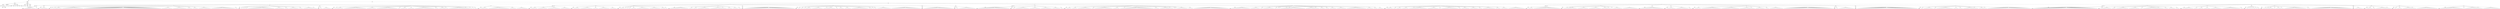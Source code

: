 digraph Tree {
	"t0" [label = "TEI"];
	"t1" [label = "teiHeader"];
	"t2" [label = "fileDesc"];
	"t3" [label = "titleStmt"];
	"t4" [label = "title"];
	"t5" [label = "title"];
	"t6" [label = "author"];
	"t7" [label = "surname"];
	"t8" [label = "forename"];
	"t9" [label = "publicationStmt"];
	"t10" [label = "p"];
	"t11" [label = "idno"];
	"t12" [label = "sourceDesc"];
	"t13" [label = "genre"];
	"t14" [label = "inspiration"];
	"t15" [label = "structure"];
	"t16" [label = "type"];
	"t17" [label = "periode"];
	"t18" [label = "taille"];
	"t19" [label = "permalien"];
	"t20" [label = "edStmt"];
	"t21" [label = "profileDesc"];
	"t22" [label = "creation"];
	"t23" [label = "date"];
	"t24" [label = "date"];
	"t25" [label = "langUsage"];
	"t26" [label = "language"];
	"t27" [label = "textClass"];
	"t28" [label = "keywords"];
	"t29" [label = "term"];
	"t30" [label = "text"];
	"t31" [label = "body"];
	"t32" [label = "div1"];
	"t33" [label = "head"];
	"t34" [label = "div2"];
	"t35" [label = "head"];
	"t36" [label = "listPerson"];
	"t37" [label = "sp"];
	"t38" [label = "l"];
	"t39" [label = "l"];
	"t40" [label = "l"];
	"t41" [label = "l"];
	"t42" [label = "l"];
	"t43" [label = "l"];
	"t44" [label = "l"];
	"t45" [label = "l"];
	"t46" [label = "sp"];
	"t47" [label = "l"];
	"t48" [label = "div2"];
	"t49" [label = "head"];
	"t50" [label = "listPerson"];
	"t51" [label = "sp"];
	"t52" [label = "l"];
	"t53" [label = "l"];
	"t54" [label = "l"];
	"t55" [label = "l"];
	"t56" [label = "l"];
	"t57" [label = "l"];
	"t58" [label = "div2"];
	"t59" [label = "head"];
	"t60" [label = "listPerson"];
	"t61" [label = "sp"];
	"t62" [label = "l"];
	"t63" [label = "sp"];
	"t64" [label = "l"];
	"t65" [label = "sp"];
	"t66" [label = "l"];
	"t67" [label = "l"];
	"t68" [label = "l"];
	"t69" [label = "l"];
	"t70" [label = "l"];
	"t71" [label = "l"];
	"t72" [label = "sp"];
	"t73" [label = "l"];
	"t74" [label = "l"];
	"t75" [label = "l"];
	"t76" [label = "l"];
	"t77" [label = "l"];
	"t78" [label = "l"];
	"t79" [label = "l"];
	"t80" [label = "l"];
	"t81" [label = "l"];
	"t82" [label = "l"];
	"t83" [label = "l"];
	"t84" [label = "l"];
	"t85" [label = "l"];
	"t86" [label = "l"];
	"t87" [label = "l"];
	"t88" [label = "sp"];
	"t89" [label = "l"];
	"t90" [label = "l"];
	"t91" [label = "l"];
	"t92" [label = "l"];
	"t93" [label = "l"];
	"t94" [label = "l"];
	"t95" [label = "l"];
	"t96" [label = "l"];
	"t97" [label = "l"];
	"t98" [label = "l"];
	"t99" [label = "l"];
	"t100" [label = "l"];
	"t101" [label = "l"];
	"t102" [label = "l"];
	"t103" [label = "l"];
	"t104" [label = "l"];
	"t105" [label = "l"];
	"t106" [label = "l"];
	"t107" [label = "l"];
	"t108" [label = "l"];
	"t109" [label = "l"];
	"t110" [label = "l"];
	"t111" [label = "l"];
	"t112" [label = "l"];
	"t113" [label = "l"];
	"t114" [label = "l"];
	"t115" [label = "l"];
	"t116" [label = "l"];
	"t117" [label = "l"];
	"t118" [label = "l"];
	"t119" [label = "l"];
	"t120" [label = "l"];
	"t121" [label = "l"];
	"t122" [label = "l"];
	"t123" [label = "l"];
	"t124" [label = "l"];
	"t125" [label = "l"];
	"t126" [label = "l"];
	"t127" [label = "l"];
	"t128" [label = "l"];
	"t129" [label = "l"];
	"t130" [label = "l"];
	"t131" [label = "l"];
	"t132" [label = "l"];
	"t133" [label = "l"];
	"t134" [label = "l"];
	"t135" [label = "l"];
	"t136" [label = "l"];
	"t137" [label = "l"];
	"t138" [label = "l"];
	"t139" [label = "l"];
	"t140" [label = "l"];
	"t141" [label = "l"];
	"t142" [label = "l"];
	"t143" [label = "l"];
	"t144" [label = "sp"];
	"t145" [label = "l"];
	"t146" [label = "l"];
	"t147" [label = "l"];
	"t148" [label = "l"];
	"t149" [label = "l"];
	"t150" [label = "l"];
	"t151" [label = "l"];
	"t152" [label = "l"];
	"t153" [label = "sp"];
	"t154" [label = "l"];
	"t155" [label = "l"];
	"t156" [label = "l"];
	"t157" [label = "l"];
	"t158" [label = "l"];
	"t159" [label = "l"];
	"t160" [label = "l"];
	"t161" [label = "l"];
	"t162" [label = "l"];
	"t163" [label = "l"];
	"t164" [label = "sp"];
	"t165" [label = "l"];
	"t166" [label = "l"];
	"t167" [label = "l"];
	"t168" [label = "l"];
	"t169" [label = "sp"];
	"t170" [label = "l"];
	"t171" [label = "l"];
	"t172" [label = "l"];
	"t173" [label = "l"];
	"t174" [label = "sp"];
	"t175" [label = "l"];
	"t176" [label = "l"];
	"t177" [label = "l"];
	"t178" [label = "l"];
	"t179" [label = "l"];
	"t180" [label = "l"];
	"t181" [label = "l"];
	"t182" [label = "l"];
	"t183" [label = "l"];
	"t184" [label = "sp"];
	"t185" [label = "l"];
	"t186" [label = "l"];
	"t187" [label = "l"];
	"t188" [label = "l"];
	"t189" [label = "l"];
	"t190" [label = "l"];
	"t191" [label = "l"];
	"t192" [label = "l"];
	"t193" [label = "l"];
	"t194" [label = "l"];
	"t195" [label = "l"];
	"t196" [label = "l"];
	"t197" [label = "l"];
	"t198" [label = "l"];
	"t199" [label = "l"];
	"t200" [label = "l"];
	"t201" [label = "l"];
	"t202" [label = "sp"];
	"t203" [label = "l"];
	"t204" [label = "l"];
	"t205" [label = "div2"];
	"t206" [label = "head"];
	"t207" [label = "listPerson"];
	"t208" [label = "sp"];
	"t209" [label = "l"];
	"t210" [label = "sp"];
	"t211" [label = "l"];
	"t212" [label = "sp"];
	"t213" [label = "l"];
	"t214" [label = "sp"];
	"t215" [label = "l"];
	"t216" [label = "l"];
	"t217" [label = "sp"];
	"t218" [label = "l"];
	"t219" [label = "l"];
	"t220" [label = "l"];
	"t221" [label = "l"];
	"t222" [label = "l"];
	"t223" [label = "l"];
	"t224" [label = "l"];
	"t225" [label = "l"];
	"t226" [label = "l"];
	"t227" [label = "l"];
	"t228" [label = "l"];
	"t229" [label = "l"];
	"t230" [label = "l"];
	"t231" [label = "l"];
	"t232" [label = "l"];
	"t233" [label = "l"];
	"t234" [label = "l"];
	"t235" [label = "l"];
	"t236" [label = "l"];
	"t237" [label = "sp"];
	"t238" [label = "l"];
	"t239" [label = "l"];
	"t240" [label = "l"];
	"t241" [label = "l"];
	"t242" [label = "l"];
	"t243" [label = "l"];
	"t244" [label = "l"];
	"t245" [label = "sp"];
	"t246" [label = "l"];
	"t247" [label = "l"];
	"t248" [label = "l"];
	"t249" [label = "sp"];
	"t250" [label = "l"];
	"t251" [label = "l"];
	"t252" [label = "l"];
	"t253" [label = "l"];
	"t254" [label = "l"];
	"t255" [label = "l"];
	"t256" [label = "l"];
	"t257" [label = "sp"];
	"t258" [label = "l"];
	"t259" [label = "l"];
	"t260" [label = "l"];
	"t261" [label = "sp"];
	"t262" [label = "l"];
	"t263" [label = "l"];
	"t264" [label = "l"];
	"t265" [label = "l"];
	"t266" [label = "l"];
	"t267" [label = "l"];
	"t268" [label = "l"];
	"t269" [label = "l"];
	"t270" [label = "l"];
	"t271" [label = "sp"];
	"t272" [label = "l"];
	"t273" [label = "div2"];
	"t274" [label = "head"];
	"t275" [label = "listPerson"];
	"t276" [label = "sp"];
	"t277" [label = "l"];
	"t278" [label = "l"];
	"t279" [label = "sp"];
	"t280" [label = "l"];
	"t281" [label = "l"];
	"t282" [label = "l"];
	"t283" [label = "l"];
	"t284" [label = "l"];
	"t285" [label = "l"];
	"t286" [label = "div2"];
	"t287" [label = "head"];
	"t288" [label = "listPerson"];
	"t289" [label = "sp"];
	"t290" [label = "l"];
	"t291" [label = "sp"];
	"t292" [label = "l"];
	"t293" [label = "l"];
	"t294" [label = "l"];
	"t295" [label = "l"];
	"t296" [label = "l"];
	"t297" [label = "l"];
	"t298" [label = "sp"];
	"t299" [label = "l"];
	"t300" [label = "l"];
	"t301" [label = "l"];
	"t302" [label = "l"];
	"t303" [label = "l"];
	"t304" [label = "l"];
	"t305" [label = "l"];
	"t306" [label = "l"];
	"t307" [label = "l"];
	"t308" [label = "l"];
	"t309" [label = "l"];
	"t310" [label = "l"];
	"t311" [label = "l"];
	"t312" [label = "l"];
	"t313" [label = "l"];
	"t314" [label = "l"];
	"t315" [label = "sp"];
	"t316" [label = "l"];
	"t317" [label = "l"];
	"t318" [label = "l"];
	"t319" [label = "l"];
	"t320" [label = "l"];
	"t321" [label = "l"];
	"t322" [label = "l"];
	"t323" [label = "sp"];
	"t324" [label = "l"];
	"t325" [label = "l"];
	"t326" [label = "l"];
	"t327" [label = "l"];
	"t328" [label = "l"];
	"t329" [label = "l"];
	"t330" [label = "l"];
	"t331" [label = "l"];
	"t332" [label = "l"];
	"t333" [label = "l"];
	"t334" [label = "l"];
	"t335" [label = "l"];
	"t336" [label = "l"];
	"t337" [label = "l"];
	"t338" [label = "l"];
	"t339" [label = "sp"];
	"t340" [label = "l"];
	"t341" [label = "l"];
	"t342" [label = "sp"];
	"t343" [label = "l"];
	"t344" [label = "l"];
	"t345" [label = "l"];
	"t346" [label = "l"];
	"t347" [label = "l"];
	"t348" [label = "sp"];
	"t349" [label = "l"];
	"t350" [label = "l"];
	"t351" [label = "l"];
	"t352" [label = "l"];
	"t353" [label = "l"];
	"t354" [label = "sp"];
	"t355" [label = "l"];
	"t356" [label = "l"];
	"t357" [label = "l"];
	"t358" [label = "l"];
	"t359" [label = "l"];
	"t360" [label = "l"];
	"t361" [label = "l"];
	"t362" [label = "l"];
	"t363" [label = "l"];
	"t364" [label = "l"];
	"t365" [label = "l"];
	"t366" [label = "l"];
	"t367" [label = "l"];
	"t368" [label = "l"];
	"t369" [label = "sp"];
	"t370" [label = "l"];
	"t371" [label = "l"];
	"t372" [label = "l"];
	"t373" [label = "sp"];
	"t374" [label = "l"];
	"t375" [label = "l"];
	"t376" [label = "l"];
	"t377" [label = "l"];
	"t378" [label = "l"];
	"t379" [label = "l"];
	"t380" [label = "sp"];
	"t381" [label = "l"];
	"t382" [label = "sp"];
	"t383" [label = "l"];
	"t384" [label = "l"];
	"t385" [label = "l"];
	"t386" [label = "l"];
	"t387" [label = "l"];
	"t388" [label = "l"];
	"t389" [label = "l"];
	"t390" [label = "l"];
	"t391" [label = "l"];
	"t392" [label = "l"];
	"t393" [label = "l"];
	"t394" [label = "l"];
	"t395" [label = "l"];
	"t396" [label = "l"];
	"t397" [label = "l"];
	"t398" [label = "sp"];
	"t399" [label = "l"];
	"t400" [label = "sp"];
	"t401" [label = "l"];
	"t402" [label = "sp"];
	"t403" [label = "l"];
	"t404" [label = "sp"];
	"t405" [label = "l"];
	"t406" [label = "l"];
	"t407" [label = "div2"];
	"t408" [label = "head"];
	"t409" [label = "listPerson"];
	"t410" [label = "sp"];
	"t411" [label = "l"];
	"t412" [label = "l"];
	"t413" [label = "l"];
	"t414" [label = "l"];
	"t415" [label = "l"];
	"t416" [label = "l"];
	"t417" [label = "sp"];
	"t418" [label = "l"];
	"t419" [label = "l"];
	"t420" [label = "l"];
	"t421" [label = "l"];
	"t422" [label = "l"];
	"t423" [label = "l"];
	"t424" [label = "l"];
	"t425" [label = "l"];
	"t426" [label = "l"];
	"t427" [label = "l"];
	"t428" [label = "l"];
	"t429" [label = "l"];
	"t430" [label = "l"];
	"t431" [label = "l"];
	"t432" [label = "l"];
	"t433" [label = "sp"];
	"t434" [label = "l"];
	"t435" [label = "l"];
	"t436" [label = "l"];
	"t437" [label = "l"];
	"t438" [label = "l"];
	"t439" [label = "sp"];
	"t440" [label = "l"];
	"t441" [label = "l"];
	"t442" [label = "l"];
	"t443" [label = "l"];
	"t444" [label = "l"];
	"t445" [label = "l"];
	"t446" [label = "l"];
	"t447" [label = "l"];
	"t448" [label = "div1"];
	"t449" [label = "head"];
	"t450" [label = "div2"];
	"t451" [label = "head"];
	"t452" [label = "listPerson"];
	"t453" [label = "sp"];
	"t454" [label = "l"];
	"t455" [label = "l"];
	"t456" [label = "l"];
	"t457" [label = "l"];
	"t458" [label = "l"];
	"t459" [label = "sp"];
	"t460" [label = "l"];
	"t461" [label = "l"];
	"t462" [label = "l"];
	"t463" [label = "l"];
	"t464" [label = "l"];
	"t465" [label = "l"];
	"t466" [label = "l"];
	"t467" [label = "sp"];
	"t468" [label = "l"];
	"t469" [label = "l"];
	"t470" [label = "l"];
	"t471" [label = "l"];
	"t472" [label = "l"];
	"t473" [label = "l"];
	"t474" [label = "l"];
	"t475" [label = "l"];
	"t476" [label = "l"];
	"t477" [label = "sp"];
	"t478" [label = "l"];
	"t479" [label = "l"];
	"t480" [label = "l"];
	"t481" [label = "l"];
	"t482" [label = "l"];
	"t483" [label = "l"];
	"t484" [label = "l"];
	"t485" [label = "div2"];
	"t486" [label = "head"];
	"t487" [label = "listPerson"];
	"t488" [label = "sp"];
	"t489" [label = "l"];
	"t490" [label = "l"];
	"t491" [label = "l"];
	"t492" [label = "l"];
	"t493" [label = "l"];
	"t494" [label = "sp"];
	"t495" [label = "l"];
	"t496" [label = "l"];
	"t497" [label = "l"];
	"t498" [label = "l"];
	"t499" [label = "l"];
	"t500" [label = "l"];
	"t501" [label = "l"];
	"t502" [label = "l"];
	"t503" [label = "l"];
	"t504" [label = "sp"];
	"t505" [label = "l"];
	"t506" [label = "l"];
	"t507" [label = "l"];
	"t508" [label = "l"];
	"t509" [label = "sp"];
	"t510" [label = "l"];
	"t511" [label = "l"];
	"t512" [label = "l"];
	"t513" [label = "l"];
	"t514" [label = "l"];
	"t515" [label = "l"];
	"t516" [label = "l"];
	"t517" [label = "l"];
	"t518" [label = "sp"];
	"t519" [label = "l"];
	"t520" [label = "l"];
	"t521" [label = "l"];
	"t522" [label = "l"];
	"t523" [label = "l"];
	"t524" [label = "div2"];
	"t525" [label = "head"];
	"t526" [label = "listPerson"];
	"t527" [label = "sp"];
	"t528" [label = "l"];
	"t529" [label = "l"];
	"t530" [label = "l"];
	"t531" [label = "l"];
	"t532" [label = "sp"];
	"t533" [label = "l"];
	"t534" [label = "sp"];
	"t535" [label = "l"];
	"t536" [label = "sp"];
	"t537" [label = "l"];
	"t538" [label = "l"];
	"t539" [label = "sp"];
	"t540" [label = "l"];
	"t541" [label = "l"];
	"t542" [label = "l"];
	"t543" [label = "l"];
	"t544" [label = "sp"];
	"t545" [label = "l"];
	"t546" [label = "l"];
	"t547" [label = "l"];
	"t548" [label = "l"];
	"t549" [label = "l"];
	"t550" [label = "l"];
	"t551" [label = "l"];
	"t552" [label = "l"];
	"t553" [label = "l"];
	"t554" [label = "sp"];
	"t555" [label = "l"];
	"t556" [label = "l"];
	"t557" [label = "l"];
	"t558" [label = "l"];
	"t559" [label = "l"];
	"t560" [label = "l"];
	"t561" [label = "l"];
	"t562" [label = "l"];
	"t563" [label = "sp"];
	"t564" [label = "l"];
	"t565" [label = "l"];
	"t566" [label = "l"];
	"t567" [label = "l"];
	"t568" [label = "sp"];
	"t569" [label = "l"];
	"t570" [label = "div2"];
	"t571" [label = "head"];
	"t572" [label = "listPerson"];
	"t573" [label = "sp"];
	"t574" [label = "l"];
	"t575" [label = "l"];
	"t576" [label = "l"];
	"t577" [label = "l"];
	"t578" [label = "l"];
	"t579" [label = "l"];
	"t580" [label = "l"];
	"t581" [label = "l"];
	"t582" [label = "l"];
	"t583" [label = "l"];
	"t584" [label = "l"];
	"t585" [label = "l"];
	"t586" [label = "l"];
	"t587" [label = "sp"];
	"t588" [label = "l"];
	"t589" [label = "l"];
	"t590" [label = "l"];
	"t591" [label = "sp"];
	"t592" [label = "l"];
	"t593" [label = "l"];
	"t594" [label = "l"];
	"t595" [label = "sp"];
	"t596" [label = "l"];
	"t597" [label = "l"];
	"t598" [label = "l"];
	"t599" [label = "l"];
	"t600" [label = "l"];
	"t601" [label = "l"];
	"t602" [label = "l"];
	"t603" [label = "l"];
	"t604" [label = "l"];
	"t605" [label = "sp"];
	"t606" [label = "l"];
	"t607" [label = "l"];
	"t608" [label = "l"];
	"t609" [label = "l"];
	"t610" [label = "l"];
	"t611" [label = "l"];
	"t612" [label = "l"];
	"t613" [label = "l"];
	"t614" [label = "l"];
	"t615" [label = "l"];
	"t616" [label = "l"];
	"t617" [label = "sp"];
	"t618" [label = "l"];
	"t619" [label = "sp"];
	"t620" [label = "l"];
	"t621" [label = "l"];
	"t622" [label = "l"];
	"t623" [label = "l"];
	"t624" [label = "sp"];
	"t625" [label = "l"];
	"t626" [label = "l"];
	"t627" [label = "l"];
	"t628" [label = "l"];
	"t629" [label = "sp"];
	"t630" [label = "l"];
	"t631" [label = "l"];
	"t632" [label = "div2"];
	"t633" [label = "head"];
	"t634" [label = "listPerson"];
	"t635" [label = "sp"];
	"t636" [label = "l"];
	"t637" [label = "l"];
	"t638" [label = "l"];
	"t639" [label = "l"];
	"t640" [label = "l"];
	"t641" [label = "l"];
	"t642" [label = "l"];
	"t643" [label = "l"];
	"t644" [label = "l"];
	"t645" [label = "l"];
	"t646" [label = "l"];
	"t647" [label = "l"];
	"t648" [label = "l"];
	"t649" [label = "l"];
	"t650" [label = "l"];
	"t651" [label = "l"];
	"t652" [label = "l"];
	"t653" [label = "l"];
	"t654" [label = "l"];
	"t655" [label = "l"];
	"t656" [label = "l"];
	"t657" [label = "l"];
	"t658" [label = "l"];
	"t659" [label = "l"];
	"t660" [label = "l"];
	"t661" [label = "l"];
	"t662" [label = "l"];
	"t663" [label = "l"];
	"t664" [label = "l"];
	"t665" [label = "l"];
	"t666" [label = "l"];
	"t667" [label = "l"];
	"t668" [label = "l"];
	"t669" [label = "l"];
	"t670" [label = "l"];
	"t671" [label = "l"];
	"t672" [label = "div2"];
	"t673" [label = "head"];
	"t674" [label = "listPerson"];
	"t675" [label = "sp"];
	"t676" [label = "l"];
	"t677" [label = "l"];
	"t678" [label = "sp"];
	"t679" [label = "l"];
	"t680" [label = "l"];
	"t681" [label = "sp"];
	"t682" [label = "l"];
	"t683" [label = "sp"];
	"t684" [label = "l"];
	"t685" [label = "l"];
	"t686" [label = "l"];
	"t687" [label = "l"];
	"t688" [label = "l"];
	"t689" [label = "sp"];
	"t690" [label = "l"];
	"t691" [label = "l"];
	"t692" [label = "l"];
	"t693" [label = "l"];
	"t694" [label = "l"];
	"t695" [label = "l"];
	"t696" [label = "l"];
	"t697" [label = "l"];
	"t698" [label = "sp"];
	"t699" [label = "l"];
	"t700" [label = "sp"];
	"t701" [label = "l"];
	"t702" [label = "l"];
	"t703" [label = "l"];
	"t704" [label = "l"];
	"t705" [label = "l"];
	"t706" [label = "l"];
	"t707" [label = "l"];
	"t708" [label = "l"];
	"t709" [label = "sp"];
	"t710" [label = "l"];
	"t711" [label = "l"];
	"t712" [label = "sp"];
	"t713" [label = "l"];
	"t714" [label = "l"];
	"t715" [label = "l"];
	"t716" [label = "l"];
	"t717" [label = "sp"];
	"t718" [label = "l"];
	"t719" [label = "l"];
	"t720" [label = "l"];
	"t721" [label = "l"];
	"t722" [label = "l"];
	"t723" [label = "sp"];
	"t724" [label = "l"];
	"t725" [label = "l"];
	"t726" [label = "l"];
	"t727" [label = "l"];
	"t728" [label = "l"];
	"t729" [label = "l"];
	"t730" [label = "l"];
	"t731" [label = "l"];
	"t732" [label = "l"];
	"t733" [label = "l"];
	"t734" [label = "l"];
	"t735" [label = "l"];
	"t736" [label = "sp"];
	"t737" [label = "l"];
	"t738" [label = "l"];
	"t739" [label = "l"];
	"t740" [label = "sp"];
	"t741" [label = "l"];
	"t742" [label = "sp"];
	"t743" [label = "l"];
	"t744" [label = "l"];
	"t745" [label = "sp"];
	"t746" [label = "l"];
	"t747" [label = "l"];
	"t748" [label = "l"];
	"t749" [label = "l"];
	"t750" [label = "l"];
	"t751" [label = "l"];
	"t752" [label = "l"];
	"t753" [label = "l"];
	"t754" [label = "l"];
	"t755" [label = "l"];
	"t756" [label = "sp"];
	"t757" [label = "l"];
	"t758" [label = "l"];
	"t759" [label = "l"];
	"t760" [label = "l"];
	"t761" [label = "l"];
	"t762" [label = "l"];
	"t763" [label = "l"];
	"t764" [label = "l"];
	"t765" [label = "l"];
	"t766" [label = "l"];
	"t767" [label = "l"];
	"t768" [label = "l"];
	"t769" [label = "l"];
	"t770" [label = "l"];
	"t771" [label = "l"];
	"t772" [label = "l"];
	"t773" [label = "l"];
	"t774" [label = "l"];
	"t775" [label = "l"];
	"t776" [label = "l"];
	"t777" [label = "l"];
	"t778" [label = "div2"];
	"t779" [label = "head"];
	"t780" [label = "listPerson"];
	"t781" [label = "sp"];
	"t782" [label = "l"];
	"t783" [label = "l"];
	"t784" [label = "l"];
	"t785" [label = "l"];
	"t786" [label = "l"];
	"t787" [label = "l"];
	"t788" [label = "l"];
	"t789" [label = "l"];
	"t790" [label = "l"];
	"t791" [label = "l"];
	"t792" [label = "l"];
	"t793" [label = "l"];
	"t794" [label = "l"];
	"t795" [label = "l"];
	"t796" [label = "l"];
	"t797" [label = "l"];
	"t798" [label = "l"];
	"t799" [label = "l"];
	"t800" [label = "l"];
	"t801" [label = "l"];
	"t802" [label = "l"];
	"t803" [label = "div2"];
	"t804" [label = "head"];
	"t805" [label = "listPerson"];
	"t806" [label = "sp"];
	"t807" [label = "l"];
	"t808" [label = "l"];
	"t809" [label = "sp"];
	"t810" [label = "l"];
	"t811" [label = "l"];
	"t812" [label = "l"];
	"t813" [label = "l"];
	"t814" [label = "l"];
	"t815" [label = "l"];
	"t816" [label = "l"];
	"t817" [label = "l"];
	"t818" [label = "l"];
	"t819" [label = "l"];
	"t820" [label = "l"];
	"t821" [label = "l"];
	"t822" [label = "div1"];
	"t823" [label = "head"];
	"t824" [label = "div2"];
	"t825" [label = "head"];
	"t826" [label = "listPerson"];
	"t827" [label = "sp"];
	"t828" [label = "l"];
	"t829" [label = "l"];
	"t830" [label = "l"];
	"t831" [label = "l"];
	"t832" [label = "l"];
	"t833" [label = "l"];
	"t834" [label = "l"];
	"t835" [label = "l"];
	"t836" [label = "l"];
	"t837" [label = "l"];
	"t838" [label = "l"];
	"t839" [label = "l"];
	"t840" [label = "l"];
	"t841" [label = "l"];
	"t842" [label = "l"];
	"t843" [label = "l"];
	"t844" [label = "l"];
	"t845" [label = "l"];
	"t846" [label = "l"];
	"t847" [label = "l"];
	"t848" [label = "l"];
	"t849" [label = "l"];
	"t850" [label = "div2"];
	"t851" [label = "head"];
	"t852" [label = "listPerson"];
	"t853" [label = "sp"];
	"t854" [label = "l"];
	"t855" [label = "l"];
	"t856" [label = "sp"];
	"t857" [label = "l"];
	"t858" [label = "l"];
	"t859" [label = "l"];
	"t860" [label = "l"];
	"t861" [label = "l"];
	"t862" [label = "l"];
	"t863" [label = "l"];
	"t864" [label = "l"];
	"t865" [label = "l"];
	"t866" [label = "l"];
	"t867" [label = "sp"];
	"t868" [label = "l"];
	"t869" [label = "l"];
	"t870" [label = "l"];
	"t871" [label = "l"];
	"t872" [label = "l"];
	"t873" [label = "l"];
	"t874" [label = "l"];
	"t875" [label = "l"];
	"t876" [label = "sp"];
	"t877" [label = "l"];
	"t878" [label = "l"];
	"t879" [label = "l"];
	"t880" [label = "l"];
	"t881" [label = "l"];
	"t882" [label = "l"];
	"t883" [label = "l"];
	"t884" [label = "l"];
	"t885" [label = "sp"];
	"t886" [label = "l"];
	"t887" [label = "l"];
	"t888" [label = "l"];
	"t889" [label = "l"];
	"t890" [label = "l"];
	"t891" [label = "l"];
	"t892" [label = "sp"];
	"t893" [label = "l"];
	"t894" [label = "l"];
	"t895" [label = "div2"];
	"t896" [label = "head"];
	"t897" [label = "listPerson"];
	"t898" [label = "sp"];
	"t899" [label = "l"];
	"t900" [label = "l"];
	"t901" [label = "l"];
	"t902" [label = "l"];
	"t903" [label = "sp"];
	"t904" [label = "l"];
	"t905" [label = "l"];
	"t906" [label = "l"];
	"t907" [label = "l"];
	"t908" [label = "sp"];
	"t909" [label = "l"];
	"t910" [label = "l"];
	"t911" [label = "l"];
	"t912" [label = "l"];
	"t913" [label = "l"];
	"t914" [label = "l"];
	"t915" [label = "l"];
	"t916" [label = "l"];
	"t917" [label = "l"];
	"t918" [label = "l"];
	"t919" [label = "sp"];
	"t920" [label = "l"];
	"t921" [label = "l"];
	"t922" [label = "sp"];
	"t923" [label = "l"];
	"t924" [label = "l"];
	"t925" [label = "l"];
	"t926" [label = "l"];
	"t927" [label = "l"];
	"t928" [label = "l"];
	"t929" [label = "l"];
	"t930" [label = "l"];
	"t931" [label = "l"];
	"t932" [label = "l"];
	"t933" [label = "l"];
	"t934" [label = "l"];
	"t935" [label = "l"];
	"t936" [label = "sp"];
	"t937" [label = "l"];
	"t938" [label = "l"];
	"t939" [label = "l"];
	"t940" [label = "l"];
	"t941" [label = "l"];
	"t942" [label = "sp"];
	"t943" [label = "l"];
	"t944" [label = "sp"];
	"t945" [label = "l"];
	"t946" [label = "l"];
	"t947" [label = "l"];
	"t948" [label = "l"];
	"t949" [label = "l"];
	"t950" [label = "l"];
	"t951" [label = "l"];
	"t952" [label = "l"];
	"t953" [label = "l"];
	"t954" [label = "l"];
	"t955" [label = "l"];
	"t956" [label = "l"];
	"t957" [label = "l"];
	"t958" [label = "l"];
	"t959" [label = "l"];
	"t960" [label = "l"];
	"t961" [label = "l"];
	"t962" [label = "l"];
	"t963" [label = "l"];
	"t964" [label = "l"];
	"t965" [label = "l"];
	"t966" [label = "l"];
	"t967" [label = "l"];
	"t968" [label = "sp"];
	"t969" [label = "l"];
	"t970" [label = "l"];
	"t971" [label = "l"];
	"t972" [label = "l"];
	"t973" [label = "sp"];
	"t974" [label = "l"];
	"t975" [label = "l"];
	"t976" [label = "l"];
	"t977" [label = "l"];
	"t978" [label = "l"];
	"t979" [label = "l"];
	"t980" [label = "l"];
	"t981" [label = "l"];
	"t982" [label = "l"];
	"t983" [label = "sp"];
	"t984" [label = "l"];
	"t985" [label = "sp"];
	"t986" [label = "l"];
	"t987" [label = "sp"];
	"t988" [label = "l"];
	"t989" [label = "sp"];
	"t990" [label = "l"];
	"t991" [label = "l"];
	"t992" [label = "l"];
	"t993" [label = "l"];
	"t994" [label = "l"];
	"t995" [label = "l"];
	"t996" [label = "l"];
	"t997" [label = "l"];
	"t998" [label = "sp"];
	"t999" [label = "l"];
	"t1000" [label = "l"];
	"t1001" [label = "l"];
	"t1002" [label = "l"];
	"t1003" [label = "sp"];
	"t1004" [label = "l"];
	"t1005" [label = "l"];
	"t1006" [label = "l"];
	"t1007" [label = "l"];
	"t1008" [label = "l"];
	"t1009" [label = "l"];
	"t1010" [label = "l"];
	"t1011" [label = "l"];
	"t1012" [label = "l"];
	"t1013" [label = "l"];
	"t1014" [label = "l"];
	"t1015" [label = "l"];
	"t1016" [label = "l"];
	"t1017" [label = "l"];
	"t1018" [label = "l"];
	"t1019" [label = "l"];
	"t1020" [label = "l"];
	"t1021" [label = "l"];
	"t1022" [label = "l"];
	"t1023" [label = "l"];
	"t1024" [label = "l"];
	"t1025" [label = "l"];
	"t1026" [label = "l"];
	"t1027" [label = "l"];
	"t1028" [label = "l"];
	"t1029" [label = "div2"];
	"t1030" [label = "head"];
	"t1031" [label = "listPerson"];
	"t1032" [label = "sp"];
	"t1033" [label = "l"];
	"t1034" [label = "l"];
	"t1035" [label = "l"];
	"t1036" [label = "l"];
	"t1037" [label = "l"];
	"t1038" [label = "l"];
	"t1039" [label = "l"];
	"t1040" [label = "l"];
	"t1041" [label = "l"];
	"t1042" [label = "l"];
	"t1043" [label = "l"];
	"t1044" [label = "l"];
	"t1045" [label = "l"];
	"t1046" [label = "sp"];
	"t1047" [label = "l"];
	"t1048" [label = "l"];
	"t1049" [label = "l"];
	"t1050" [label = "l"];
	"t1051" [label = "l"];
	"t1052" [label = "l"];
	"t1053" [label = "l"];
	"t1054" [label = "sp"];
	"t1055" [label = "l"];
	"t1056" [label = "l"];
	"t1057" [label = "sp"];
	"t1058" [label = "l"];
	"t1059" [label = "l"];
	"t1060" [label = "l"];
	"t1061" [label = "l"];
	"t1062" [label = "l"];
	"t1063" [label = "l"];
	"t1064" [label = "l"];
	"t1065" [label = "l"];
	"t1066" [label = "sp"];
	"t1067" [label = "l"];
	"t1068" [label = "l"];
	"t1069" [label = "sp"];
	"t1070" [label = "l"];
	"t1071" [label = "sp"];
	"t1072" [label = "l"];
	"t1073" [label = "sp"];
	"t1074" [label = "l"];
	"t1075" [label = "sp"];
	"t1076" [label = "l"];
	"t1077" [label = "sp"];
	"t1078" [label = "l"];
	"t1079" [label = "l"];
	"t1080" [label = "l"];
	"t1081" [label = "l"];
	"t1082" [label = "l"];
	"t1083" [label = "l"];
	"t1084" [label = "l"];
	"t1085" [label = "l"];
	"t1086" [label = "l"];
	"t1087" [label = "l"];
	"t1088" [label = "l"];
	"t1089" [label = "l"];
	"t1090" [label = "l"];
	"t1091" [label = "l"];
	"t1092" [label = "l"];
	"t1093" [label = "l"];
	"t1094" [label = "sp"];
	"t1095" [label = "l"];
	"t1096" [label = "l"];
	"t1097" [label = "l"];
	"t1098" [label = "l"];
	"t1099" [label = "l"];
	"t1100" [label = "l"];
	"t1101" [label = "l"];
	"t1102" [label = "l"];
	"t1103" [label = "l"];
	"t1104" [label = "sp"];
	"t1105" [label = "l"];
	"t1106" [label = "sp"];
	"t1107" [label = "l"];
	"t1108" [label = "l"];
	"t1109" [label = "l"];
	"t1110" [label = "l"];
	"t1111" [label = "sp"];
	"t1112" [label = "l"];
	"t1113" [label = "l"];
	"t1114" [label = "l"];
	"t1115" [label = "sp"];
	"t1116" [label = "l"];
	"t1117" [label = "l"];
	"t1118" [label = "l"];
	"t1119" [label = "l"];
	"t1120" [label = "l"];
	"t1121" [label = "sp"];
	"t1122" [label = "l"];
	"t1123" [label = "l"];
	"t1124" [label = "l"];
	"t1125" [label = "l"];
	"t1126" [label = "l"];
	"t1127" [label = "l"];
	"t1128" [label = "l"];
	"t1129" [label = "sp"];
	"t1130" [label = "l"];
	"t1131" [label = "l"];
	"t1132" [label = "l"];
	"t1133" [label = "l"];
	"t1134" [label = "l"];
	"t1135" [label = "l"];
	"t1136" [label = "l"];
	"t1137" [label = "l"];
	"t1138" [label = "l"];
	"t1139" [label = "l"];
	"t1140" [label = "l"];
	"t1141" [label = "l"];
	"t1142" [label = "l"];
	"t1143" [label = "l"];
	"t1144" [label = "sp"];
	"t1145" [label = "l"];
	"t1146" [label = "l"];
	"t1147" [label = "l"];
	"t1148" [label = "l"];
	"t1149" [label = "l"];
	"t1150" [label = "sp"];
	"t1151" [label = "l"];
	"t1152" [label = "l"];
	"t1153" [label = "l"];
	"t1154" [label = "sp"];
	"t1155" [label = "l"];
	"t1156" [label = "l"];
	"t1157" [label = "l"];
	"t1158" [label = "l"];
	"t1159" [label = "div2"];
	"t1160" [label = "head"];
	"t1161" [label = "listPerson"];
	"t1162" [label = "sp"];
	"t1163" [label = "l"];
	"t1164" [label = "l"];
	"t1165" [label = "l"];
	"t1166" [label = "l"];
	"t1167" [label = "l"];
	"t1168" [label = "sp"];
	"t1169" [label = "l"];
	"t1170" [label = "l"];
	"t1171" [label = "sp"];
	"t1172" [label = "l"];
	"t1173" [label = "l"];
	"t1174" [label = "l"];
	"t1175" [label = "l"];
	"t1176" [label = "sp"];
	"t1177" [label = "l"];
	"t1178" [label = "l"];
	"t1179" [label = "l"];
	"t1180" [label = "l"];
	"t1181" [label = "l"];
	"t1182" [label = "sp"];
	"t1183" [label = "l"];
	"t1184" [label = "sp"];
	"t1185" [label = "l"];
	"t1186" [label = "l"];
	"t1187" [label = "l"];
	"t1188" [label = "l"];
	"t1189" [label = "l"];
	"t1190" [label = "l"];
	"t1191" [label = "l"];
	"t1192" [label = "l"];
	"t1193" [label = "l"];
	"t1194" [label = "l"];
	"t1195" [label = "l"];
	"t1196" [label = "l"];
	"t1197" [label = "sp"];
	"t1198" [label = "l"];
	"t1199" [label = "l"];
	"t1200" [label = "l"];
	"t1201" [label = "l"];
	"t1202" [label = "l"];
	"t1203" [label = "l"];
	"t1204" [label = "l"];
	"t1205" [label = "l"];
	"t1206" [label = "sp"];
	"t1207" [label = "l"];
	"t1208" [label = "l"];
	"t1209" [label = "sp"];
	"t1210" [label = "l"];
	"t1211" [label = "l"];
	"t1212" [label = "l"];
	"t1213" [label = "l"];
	"t1214" [label = "l"];
	"t1215" [label = "l"];
	"t1216" [label = "l"];
	"t1217" [label = "l"];
	"t1218" [label = "l"];
	"t1219" [label = "l"];
	"t1220" [label = "l"];
	"t1221" [label = "l"];
	"t1222" [label = "sp"];
	"t1223" [label = "l"];
	"t1224" [label = "l"];
	"t1225" [label = "sp"];
	"t1226" [label = "l"];
	"t1227" [label = "l"];
	"t1228" [label = "l"];
	"t1229" [label = "l"];
	"t1230" [label = "l"];
	"t1231" [label = "l"];
	"t1232" [label = "sp"];
	"t1233" [label = "l"];
	"t1234" [label = "l"];
	"t1235" [label = "l"];
	"t1236" [label = "l"];
	"t1237" [label = "l"];
	"t1238" [label = "l"];
	"t1239" [label = "sp"];
	"t1240" [label = "l"];
	"t1241" [label = "l"];
	"t1242" [label = "l"];
	"t1243" [label = "sp"];
	"t1244" [label = "l"];
	"t1245" [label = "l"];
	"t1246" [label = "l"];
	"t1247" [label = "l"];
	"t1248" [label = "l"];
	"t1249" [label = "l"];
	"t1250" [label = "l"];
	"t1251" [label = "l"];
	"t1252" [label = "l"];
	"t1253" [label = "sp"];
	"t1254" [label = "l"];
	"t1255" [label = "l"];
	"t1256" [label = "l"];
	"t1257" [label = "l"];
	"t1258" [label = "sp"];
	"t1259" [label = "l"];
	"t1260" [label = "l"];
	"t1261" [label = "l"];
	"t1262" [label = "l"];
	"t1263" [label = "l"];
	"t1264" [label = "sp"];
	"t1265" [label = "l"];
	"t1266" [label = "l"];
	"t1267" [label = "l"];
	"t1268" [label = "l"];
	"t1269" [label = "l"];
	"t1270" [label = "l"];
	"t1271" [label = "l"];
	"t1272" [label = "l"];
	"t1273" [label = "l"];
	"t1274" [label = "l"];
	"t1275" [label = "l"];
	"t1276" [label = "l"];
	"t1277" [label = "div1"];
	"t1278" [label = "head"];
	"t1279" [label = "div2"];
	"t1280" [label = "head"];
	"t1281" [label = "listPerson"];
	"t1282" [label = "sp"];
	"t1283" [label = "l"];
	"t1284" [label = "l"];
	"t1285" [label = "l"];
	"t1286" [label = "l"];
	"t1287" [label = "sp"];
	"t1288" [label = "l"];
	"t1289" [label = "l"];
	"t1290" [label = "l"];
	"t1291" [label = "l"];
	"t1292" [label = "l"];
	"t1293" [label = "l"];
	"t1294" [label = "l"];
	"t1295" [label = "l"];
	"t1296" [label = "l"];
	"t1297" [label = "l"];
	"t1298" [label = "l"];
	"t1299" [label = "l"];
	"t1300" [label = "l"];
	"t1301" [label = "l"];
	"t1302" [label = "l"];
	"t1303" [label = "l"];
	"t1304" [label = "l"];
	"t1305" [label = "l"];
	"t1306" [label = "l"];
	"t1307" [label = "div2"];
	"t1308" [label = "head"];
	"t1309" [label = "listPerson"];
	"t1310" [label = "sp"];
	"t1311" [label = "l"];
	"t1312" [label = "sp"];
	"t1313" [label = "l"];
	"t1314" [label = "sp"];
	"t1315" [label = "l"];
	"t1316" [label = "l"];
	"t1317" [label = "l"];
	"t1318" [label = "l"];
	"t1319" [label = "l"];
	"t1320" [label = "l"];
	"t1321" [label = "l"];
	"t1322" [label = "l"];
	"t1323" [label = "sp"];
	"t1324" [label = "l"];
	"t1325" [label = "l"];
	"t1326" [label = "l"];
	"t1327" [label = "l"];
	"t1328" [label = "l"];
	"t1329" [label = "l"];
	"t1330" [label = "l"];
	"t1331" [label = "l"];
	"t1332" [label = "sp"];
	"t1333" [label = "l"];
	"t1334" [label = "l"];
	"t1335" [label = "l"];
	"t1336" [label = "l"];
	"t1337" [label = "l"];
	"t1338" [label = "l"];
	"t1339" [label = "l"];
	"t1340" [label = "l"];
	"t1341" [label = "l"];
	"t1342" [label = "sp"];
	"t1343" [label = "l"];
	"t1344" [label = "l"];
	"t1345" [label = "l"];
	"t1346" [label = "l"];
	"t1347" [label = "l"];
	"t1348" [label = "l"];
	"t1349" [label = "sp"];
	"t1350" [label = "l"];
	"t1351" [label = "sp"];
	"t1352" [label = "l"];
	"t1353" [label = "sp"];
	"t1354" [label = "l"];
	"t1355" [label = "l"];
	"t1356" [label = "l"];
	"t1357" [label = "l"];
	"t1358" [label = "l"];
	"t1359" [label = "l"];
	"t1360" [label = "l"];
	"t1361" [label = "sp"];
	"t1362" [label = "l"];
	"t1363" [label = "l"];
	"t1364" [label = "l"];
	"t1365" [label = "l"];
	"t1366" [label = "l"];
	"t1367" [label = "l"];
	"t1368" [label = "l"];
	"t1369" [label = "l"];
	"t1370" [label = "l"];
	"t1371" [label = "l"];
	"t1372" [label = "l"];
	"t1373" [label = "div2"];
	"t1374" [label = "head"];
	"t1375" [label = "listPerson"];
	"t1376" [label = "sp"];
	"t1377" [label = "l"];
	"t1378" [label = "l"];
	"t1379" [label = "l"];
	"t1380" [label = "l"];
	"t1381" [label = "l"];
	"t1382" [label = "l"];
	"t1383" [label = "l"];
	"t1384" [label = "l"];
	"t1385" [label = "l"];
	"t1386" [label = "l"];
	"t1387" [label = "l"];
	"t1388" [label = "l"];
	"t1389" [label = "l"];
	"t1390" [label = "l"];
	"t1391" [label = "l"];
	"t1392" [label = "l"];
	"t1393" [label = "div2"];
	"t1394" [label = "head"];
	"t1395" [label = "listPerson"];
	"t1396" [label = "sp"];
	"t1397" [label = "l"];
	"t1398" [label = "l"];
	"t1399" [label = "l"];
	"t1400" [label = "l"];
	"t1401" [label = "l"];
	"t1402" [label = "l"];
	"t1403" [label = "l"];
	"t1404" [label = "sp"];
	"t1405" [label = "l"];
	"t1406" [label = "l"];
	"t1407" [label = "l"];
	"t1408" [label = "l"];
	"t1409" [label = "l"];
	"t1410" [label = "l"];
	"t1411" [label = "l"];
	"t1412" [label = "l"];
	"t1413" [label = "l"];
	"t1414" [label = "sp"];
	"t1415" [label = "l"];
	"t1416" [label = "l"];
	"t1417" [label = "div2"];
	"t1418" [label = "head"];
	"t1419" [label = "listPerson"];
	"t1420" [label = "sp"];
	"t1421" [label = "l"];
	"t1422" [label = "l"];
	"t1423" [label = "l"];
	"t1424" [label = "l"];
	"t1425" [label = "l"];
	"t1426" [label = "sp"];
	"t1427" [label = "l"];
	"t1428" [label = "l"];
	"t1429" [label = "l"];
	"t1430" [label = "l"];
	"t1431" [label = "l"];
	"t1432" [label = "l"];
	"t1433" [label = "l"];
	"t1434" [label = "l"];
	"t1435" [label = "l"];
	"t1436" [label = "l"];
	"t1437" [label = "l"];
	"t1438" [label = "l"];
	"t1439" [label = "l"];
	"t1440" [label = "l"];
	"t1441" [label = "sp"];
	"t1442" [label = "l"];
	"t1443" [label = "l"];
	"t1444" [label = "l"];
	"t1445" [label = "l"];
	"t1446" [label = "l"];
	"t1447" [label = "l"];
	"t1448" [label = "l"];
	"t1449" [label = "l"];
	"t1450" [label = "l"];
	"t1451" [label = "l"];
	"t1452" [label = "l"];
	"t1453" [label = "l"];
	"t1454" [label = "l"];
	"t1455" [label = "sp"];
	"t1456" [label = "l"];
	"t1457" [label = "l"];
	"t1458" [label = "l"];
	"t1459" [label = "l"];
	"t1460" [label = "l"];
	"t1461" [label = "l"];
	"t1462" [label = "l"];
	"t1463" [label = "l"];
	"t1464" [label = "l"];
	"t1465" [label = "l"];
	"t1466" [label = "sp"];
	"t1467" [label = "l"];
	"t1468" [label = "sp"];
	"t1469" [label = "l"];
	"t1470" [label = "l"];
	"t1471" [label = "l"];
	"t1472" [label = "l"];
	"t1473" [label = "l"];
	"t1474" [label = "l"];
	"t1475" [label = "l"];
	"t1476" [label = "sp"];
	"t1477" [label = "l"];
	"t1478" [label = "l"];
	"t1479" [label = "l"];
	"t1480" [label = "sp"];
	"t1481" [label = "l"];
	"t1482" [label = "l"];
	"t1483" [label = "l"];
	"t1484" [label = "l"];
	"t1485" [label = "l"];
	"t1486" [label = "l"];
	"t1487" [label = "l"];
	"t1488" [label = "l"];
	"t1489" [label = "l"];
	"t1490" [label = "l"];
	"t1491" [label = "sp"];
	"t1492" [label = "l"];
	"t1493" [label = "l"];
	"t1494" [label = "l"];
	"t1495" [label = "l"];
	"t1496" [label = "l"];
	"t1497" [label = "l"];
	"t1498" [label = "l"];
	"t1499" [label = "l"];
	"t1500" [label = "l"];
	"t1501" [label = "l"];
	"t1502" [label = "l"];
	"t1503" [label = "l"];
	"t1504" [label = "l"];
	"t1505" [label = "l"];
	"t1506" [label = "l"];
	"t1507" [label = "l"];
	"t1508" [label = "l"];
	"t1509" [label = "l"];
	"t1510" [label = "l"];
	"t1511" [label = "l"];
	"t1512" [label = "l"];
	"t1513" [label = "l"];
	"t1514" [label = "l"];
	"t1515" [label = "l"];
	"t1516" [label = "l"];
	"t1517" [label = "l"];
	"t1518" [label = "l"];
	"t1519" [label = "l"];
	"t1520" [label = "l"];
	"t1521" [label = "l"];
	"t1522" [label = "l"];
	"t1523" [label = "l"];
	"t1524" [label = "l"];
	"t1525" [label = "l"];
	"t1526" [label = "l"];
	"t1527" [label = "div2"];
	"t1528" [label = "head"];
	"t1529" [label = "listPerson"];
	"t1530" [label = "sp"];
	"t1531" [label = "l"];
	"t1532" [label = "l"];
	"t1533" [label = "sp"];
	"t1534" [label = "l"];
	"t1535" [label = "l"];
	"t1536" [label = "l"];
	"t1537" [label = "l"];
	"t1538" [label = "l"];
	"t1539" [label = "l"];
	"t1540" [label = "l"];
	"t1541" [label = "l"];
	"t1542" [label = "l"];
	"t1543" [label = "l"];
	"t1544" [label = "l"];
	"t1545" [label = "div2"];
	"t1546" [label = "head"];
	"t1547" [label = "listPerson"];
	"t1548" [label = "sp"];
	"t1549" [label = "l"];
	"t1550" [label = "l"];
	"t1551" [label = "l"];
	"t1552" [label = "l"];
	"t1553" [label = "l"];
	"t1554" [label = "l"];
	"t1555" [label = "l"];
	"t1556" [label = "l"];
	"t1557" [label = "l"];
	"t1558" [label = "l"];
	"t1559" [label = "l"];
	"t1560" [label = "l"];
	"t1561" [label = "l"];
	"t1562" [label = "l"];
	"t1563" [label = "l"];
	"t1564" [label = "l"];
	"t1565" [label = "l"];
	"t1566" [label = "l"];
	"t1567" [label = "l"];
	"t1568" [label = "l"];
	"t1569" [label = "l"];
	"t1570" [label = "l"];
	"t1571" [label = "l"];
	"t1572" [label = "l"];
	"t1573" [label = "l"];
	"t1574" [label = "l"];
	"t1575" [label = "l"];
	"t1576" [label = "l"];
	"t1577" [label = "l"];
	"t1578" [label = "l"];
	"t1579" [label = "l"];
	"t1580" [label = "l"];
	"t1581" [label = "l"];
	"t1582" [label = "l"];
	"t1583" [label = "l"];
	"t1584" [label = "l"];
	"t1585" [label = "l"];
	"t1586" [label = "l"];
	"t1587" [label = "l"];
	"t1588" [label = "l"];
	"t1589" [label = "l"];
	"t1590" [label = "l"];
	"t1591" [label = "l"];
	"t1592" [label = "div2"];
	"t1593" [label = "head"];
	"t1594" [label = "listPerson"];
	"t1595" [label = "sp"];
	"t1596" [label = "l"];
	"t1597" [label = "l"];
	"t1598" [label = "sp"];
	"t1599" [label = "l"];
	"t1600" [label = "l"];
	"t1601" [label = "l"];
	"t1602" [label = "l"];
	"t1603" [label = "l"];
	"t1604" [label = "l"];
	"t1605" [label = "l"];
	"t1606" [label = "sp"];
	"t1607" [label = "l"];
	"t1608" [label = "l"];
	"t1609" [label = "sp"];
	"t1610" [label = "l"];
	"t1611" [label = "l"];
	"t1612" [label = "l"];
	"t1613" [label = "l"];
	"t1614" [label = "l"];
	"t1615" [label = "l"];
	"t1616" [label = "l"];
	"t1617" [label = "l"];
	"t1618" [label = "l"];
	"t1619" [label = "l"];
	"t1620" [label = "l"];
	"t1621" [label = "l"];
	"t1622" [label = "sp"];
	"t1623" [label = "l"];
	"t1624" [label = "l"];
	"t1625" [label = "l"];
	"t1626" [label = "l"];
	"t1627" [label = "sp"];
	"t1628" [label = "l"];
	"t1629" [label = "l"];
	"t1630" [label = "l"];
	"t1631" [label = "sp"];
	"t1632" [label = "l"];
	"t1633" [label = "l"];
	"t1634" [label = "l"];
	"t1635" [label = "l"];
	"t1636" [label = "l"];
	"t1637" [label = "l"];
	"t1638" [label = "l"];
	"t1639" [label = "l"];
	"t1640" [label = "l"];
	"t1641" [label = "l"];
	"t1642" [label = "sp"];
	"t1643" [label = "l"];
	"t1644" [label = "sp"];
	"t1645" [label = "l"];
	"t1646" [label = "l"];
	"t1647" [label = "l"];
	"t1648" [label = "l"];
	"t1649" [label = "l"];
	"t1650" [label = "sp"];
	"t1651" [label = "l"];
	"t1652" [label = "sp"];
	"t1653" [label = "l"];
	"t1654" [label = "l"];
	"t1655" [label = "l"];
	"t1656" [label = "l"];
	"t1657" [label = "l"];
	"t1658" [label = "l"];
	"t1659" [label = "l"];
	"t1660" [label = "l"];
	"t1661" [label = "l"];
	"t1662" [label = "l"];
	"t1663" [label = "l"];
	"t1664" [label = "l"];
	"t1665" [label = "l"];
	"t1666" [label = "l"];
	"t1667" [label = "l"];
	"t1668" [label = "l"];
	"t1669" [label = "l"];
	"t1670" [label = "l"];
	"t1671" [label = "l"];
	"t1672" [label = "l"];
	"t1673" [label = "l"];
	"t1674" [label = "l"];
	"t1675" [label = "l"];
	"t1676" [label = "l"];
	"t1677" [label = "l"];
	"t1678" [label = "l"];
	"t1679" [label = "l"];
	"t1680" [label = "l"];
	"t1681" [label = "l"];
	"t1682" [label = "l"];
	"t1683" [label = "l"];
	"t1684" [label = "div1"];
	"t1685" [label = "head"];
	"t1686" [label = "div2"];
	"t1687" [label = "head"];
	"t1688" [label = "listPerson"];
	"t1689" [label = "sp"];
	"t1690" [label = "l"];
	"t1691" [label = "l"];
	"t1692" [label = "l"];
	"t1693" [label = "l"];
	"t1694" [label = "l"];
	"t1695" [label = "l"];
	"t1696" [label = "l"];
	"t1697" [label = "l"];
	"t1698" [label = "l"];
	"t1699" [label = "l"];
	"t1700" [label = "l"];
	"t1701" [label = "l"];
	"t1702" [label = "l"];
	"t1703" [label = "l"];
	"t1704" [label = "l"];
	"t1705" [label = "l"];
	"t1706" [label = "l"];
	"t1707" [label = "l"];
	"t1708" [label = "l"];
	"t1709" [label = "l"];
	"t1710" [label = "l"];
	"t1711" [label = "l"];
	"t1712" [label = "l"];
	"t1713" [label = "l"];
	"t1714" [label = "l"];
	"t1715" [label = "l"];
	"t1716" [label = "l"];
	"t1717" [label = "l"];
	"t1718" [label = "l"];
	"t1719" [label = "l"];
	"t1720" [label = "l"];
	"t1721" [label = "l"];
	"t1722" [label = "l"];
	"t1723" [label = "l"];
	"t1724" [label = "l"];
	"t1725" [label = "l"];
	"t1726" [label = "l"];
	"t1727" [label = "l"];
	"t1728" [label = "l"];
	"t1729" [label = "l"];
	"t1730" [label = "l"];
	"t1731" [label = "l"];
	"t1732" [label = "l"];
	"t1733" [label = "l"];
	"t1734" [label = "l"];
	"t1735" [label = "div2"];
	"t1736" [label = "head"];
	"t1737" [label = "listPerson"];
	"t1738" [label = "sp"];
	"t1739" [label = "l"];
	"t1740" [label = "l"];
	"t1741" [label = "l"];
	"t1742" [label = "l"];
	"t1743" [label = "l"];
	"t1744" [label = "l"];
	"t1745" [label = "l"];
	"t1746" [label = "l"];
	"t1747" [label = "sp"];
	"t1748" [label = "l"];
	"t1749" [label = "l"];
	"t1750" [label = "l"];
	"t1751" [label = "sp"];
	"t1752" [label = "l"];
	"t1753" [label = "l"];
	"t1754" [label = "l"];
	"t1755" [label = "l"];
	"t1756" [label = "l"];
	"t1757" [label = "l"];
	"t1758" [label = "l"];
	"t1759" [label = "l"];
	"t1760" [label = "l"];
	"t1761" [label = "sp"];
	"t1762" [label = "l"];
	"t1763" [label = "l"];
	"t1764" [label = "l"];
	"t1765" [label = "l"];
	"t1766" [label = "l"];
	"t1767" [label = "l"];
	"t1768" [label = "l"];
	"t1769" [label = "l"];
	"t1770" [label = "sp"];
	"t1771" [label = "l"];
	"t1772" [label = "l"];
	"t1773" [label = "sp"];
	"t1774" [label = "l"];
	"t1775" [label = "l"];
	"t1776" [label = "l"];
	"t1777" [label = "l"];
	"t1778" [label = "l"];
	"t1779" [label = "l"];
	"t1780" [label = "l"];
	"t1781" [label = "l"];
	"t1782" [label = "l"];
	"t1783" [label = "l"];
	"t1784" [label = "l"];
	"t1785" [label = "l"];
	"t1786" [label = "l"];
	"t1787" [label = "l"];
	"t1788" [label = "sp"];
	"t1789" [label = "l"];
	"t1790" [label = "sp"];
	"t1791" [label = "l"];
	"t1792" [label = "l"];
	"t1793" [label = "l"];
	"t1794" [label = "sp"];
	"t1795" [label = "l"];
	"t1796" [label = "l"];
	"t1797" [label = "l"];
	"t1798" [label = "l"];
	"t1799" [label = "l"];
	"t1800" [label = "sp"];
	"t1801" [label = "l"];
	"t1802" [label = "l"];
	"t1803" [label = "l"];
	"t1804" [label = "div2"];
	"t1805" [label = "head"];
	"t1806" [label = "listPerson"];
	"t1807" [label = "sp"];
	"t1808" [label = "l"];
	"t1809" [label = "l"];
	"t1810" [label = "l"];
	"t1811" [label = "l"];
	"t1812" [label = "l"];
	"t1813" [label = "l"];
	"t1814" [label = "l"];
	"t1815" [label = "l"];
	"t1816" [label = "sp"];
	"t1817" [label = "l"];
	"t1818" [label = "l"];
	"t1819" [label = "l"];
	"t1820" [label = "sp"];
	"t1821" [label = "l"];
	"t1822" [label = "l"];
	"t1823" [label = "l"];
	"t1824" [label = "l"];
	"t1825" [label = "sp"];
	"t1826" [label = "l"];
	"t1827" [label = "l"];
	"t1828" [label = "l"];
	"t1829" [label = "l"];
	"t1830" [label = "l"];
	"t1831" [label = "sp"];
	"t1832" [label = "l"];
	"t1833" [label = "l"];
	"t1834" [label = "l"];
	"t1835" [label = "l"];
	"t1836" [label = "l"];
	"t1837" [label = "l"];
	"t1838" [label = "l"];
	"t1839" [label = "l"];
	"t1840" [label = "sp"];
	"t1841" [label = "l"];
	"t1842" [label = "l"];
	"t1843" [label = "l"];
	"t1844" [label = "l"];
	"t1845" [label = "l"];
	"t1846" [label = "l"];
	"t1847" [label = "l"];
	"t1848" [label = "l"];
	"t1849" [label = "l"];
	"t1850" [label = "l"];
	"t1851" [label = "l"];
	"t1852" [label = "l"];
	"t1853" [label = "l"];
	"t1854" [label = "sp"];
	"t1855" [label = "l"];
	"t1856" [label = "l"];
	"t1857" [label = "div2"];
	"t1858" [label = "head"];
	"t1859" [label = "listPerson"];
	"t1860" [label = "sp"];
	"t1861" [label = "l"];
	"t1862" [label = "l"];
	"t1863" [label = "sp"];
	"t1864" [label = "l"];
	"t1865" [label = "sp"];
	"t1866" [label = "l"];
	"t1867" [label = "sp"];
	"t1868" [label = "l"];
	"t1869" [label = "sp"];
	"t1870" [label = "l"];
	"t1871" [label = "l"];
	"t1872" [label = "sp"];
	"t1873" [label = "l"];
	"t1874" [label = "sp"];
	"t1875" [label = "l"];
	"t1876" [label = "l"];
	"t1877" [label = "div2"];
	"t1878" [label = "head"];
	"t1879" [label = "listPerson"];
	"t1880" [label = "sp"];
	"t1881" [label = "l"];
	"t1882" [label = "sp"];
	"t1883" [label = "l"];
	"t1884" [label = "sp"];
	"t1885" [label = "l"];
	"t1886" [label = "l"];
	"t1887" [label = "l"];
	"t1888" [label = "l"];
	"t1889" [label = "l"];
	"t1890" [label = "l"];
	"t1891" [label = "sp"];
	"t1892" [label = "l"];
	"t1893" [label = "sp"];
	"t1894" [label = "l"];
	"t1895" [label = "l"];
	"t1896" [label = "l"];
	"t1897" [label = "l"];
	"t1898" [label = "l"];
	"t1899" [label = "sp"];
	"t1900" [label = "l"];
	"t1901" [label = "sp"];
	"t1902" [label = "l"];
	"t1903" [label = "l"];
	"t1904" [label = "l"];
	"t1905" [label = "l"];
	"t1906" [label = "l"];
	"t1907" [label = "l"];
	"t1908" [label = "l"];
	"t1909" [label = "l"];
	"t1910" [label = "l"];
	"t1911" [label = "l"];
	"t1912" [label = "l"];
	"t1913" [label = "l"];
	"t1914" [label = "l"];
	"t1915" [label = "l"];
	"t1916" [label = "l"];
	"t1917" [label = "l"];
	"t1918" [label = "sp"];
	"t1919" [label = "l"];
	"t1920" [label = "l"];
	"t1921" [label = "l"];
	"t1922" [label = "sp"];
	"t1923" [label = "l"];
	"t1924" [label = "l"];
	"t1925" [label = "l"];
	"t1926" [label = "l"];
	"t1927" [label = "l"];
	"t1928" [label = "l"];
	"t1929" [label = "l"];
	"t1930" [label = "l"];
	"t1931" [label = "l"];
	"t1932" [label = "l"];
	"t1933" [label = "l"];
	"t1934" [label = "l"];
	"t1935" [label = "l"];
	"t1936" [label = "l"];
	"t1937" [label = "l"];
	"t1938" [label = "l"];
	"t1939" [label = "l"];
	"t1940" [label = "l"];
	"t1941" [label = "l"];
	"t1942" [label = "l"];
	"t1943" [label = "l"];
	"t1944" [label = "l"];
	"t1945" [label = "l"];
	"t1946" [label = "l"];
	"t1947" [label = "l"];
	"t1948" [label = "l"];
	"t1949" [label = "l"];
	"t1950" [label = "l"];
	"t1951" [label = "l"];
	"t1952" [label = "div2"];
	"t1953" [label = "head"];
	"t1954" [label = "listPerson"];
	"t1955" [label = "sp"];
	"t1956" [label = "l"];
	"t1957" [label = "l"];
	"t1958" [label = "l"];
	"t1959" [label = "l"];
	"t1960" [label = "l"];
	"t1961" [label = "l"];
	"t1962" [label = "div2"];
	"t1963" [label = "head"];
	"t1964" [label = "listPerson"];
	"t1965" [label = "sp"];
	"t1966" [label = "l"];
	"t1967" [label = "l"];
	"t1968" [label = "l"];
	"t1969" [label = "l"];
	"t1970" [label = "l"];
	"t1971" [label = "sp"];
	"t1972" [label = "l"];
	"t1973" [label = "l"];
	"t1974" [label = "sp"];
	"t1975" [label = "l"];
	"t1976" [label = "l"];
	"t1977" [label = "l"];
	"t1978" [label = "l"];
	"t1979" [label = "l"];
	"t1980" [label = "l"];
	"t1981" [label = "l"];
	"t1982" [label = "l"];
	"t1983" [label = "l"];
	"t1984" [label = "l"];
	"t1985" [label = "sp"];
	"t1986" [label = "l"];
	"t1987" [label = "div2"];
	"t1988" [label = "head"];
	"t1989" [label = "listPerson"];
	"t1990" [label = "sp"];
	"t1991" [label = "l"];
	"t1992" [label = "l"];
	"t1993" [label = "sp"];
	"t1994" [label = "l"];
	"t1995" [label = "l"];
	"t1996" [label = "l"];
	"t1997" [label = "l"];
	"t1998" [label = "sp"];
	"t1999" [label = "l"];
	"t2000" [label = "l"];
	"t2001" [label = "l"];
	"t2002" [label = "l"];
	"t2003" [label = "l"];
	"t2004" [label = "l"];
	"t2005" [label = "l"];
	"t2006" [label = "l"];
	"t2007" [label = "l"];
	"t2008" [label = "sp"];
	"t2009" [label = "l"];
	"t2010" [label = "sp"];
	"t2011" [label = "l"];
	"t2012" [label = "l"];
	"t2013" [label = "l"];
	"t2014" [label = "l"];
	"t2015" [label = "l"];
	"t2016" [label = "l"];
	"t2017" [label = "l"];
	"t2018" [label = "l"];
	"t2019" [label = "l"];
	"t2020" [label = "l"];
	"t2021" [label = "l"];
	"t2022" [label = "l"];
	"t2023" [label = "l"];
	"t2024" [label = "l"];
	"t2025" [label = "l"];
	"t2026" [label = "div2"];
	"t2027" [label = "head"];
	"t2028" [label = "listPerson"];
	"t2029" [label = "sp"];
	"t2030" [label = "l"];
	"t2031" [label = "l"];
	"t2032" [label = "l"];
	"t2033" [label = "l"];
	"t2034" [label = "l"];
	"t2035" [label = "l"];
	"t2036" [label = "l"];
	"t2037" [label = "l"];
	"t2038" [label = "l"];
	"t2039" [label = "l"];
	"t2040" [label = "l"];
	"t2041" [label = "l"];
	"t2042" [label = "l"];
	"t2043" [label = "l"];
	"t2044" [label = "l"];
	"t2045" [label = "l"];
	"t2046" [label = "sp"];
	"t2047" [label = "l"];
	"t2048" [label = "sp"];
	"t2049" [label = "l"];
	"t2050" [label = "l"];
	"t2051" [label = "l"];
	"t2052" [label = "l"];
	"t2053" [label = "l"];
	"t2054" [label = "l"];
	"t2055" [label = "l"];
	"t2056" [label = "l"];
	"t2057" [label = "l"];
	"t2058" [label = "l"];
	"t2059" [label = "l"];
	"t2060" [label = "l"];
	"t2061" [label = "sp"];
	"t2062" [label = "l"];
	"t2063" [label = "sp"];
	"t2064" [label = "l"];
	"t2065" [label = "l"];
	"t2066" [label = "l"];
	"t2067" [label = "l"];
	"t2068" [label = "l"];
	"t2069" [label = "l"];
	"t2070" [label = "l"];
	"t2071" [label = "l"];
	"t2072" [label = "l"];
	"t2073" [label = "l"];
	"t2074" [label = "l"];
	"t2075" [label = "l"];
	"t0" -> "t1";
	"t1" -> "t2";
	"t2" -> "t3";
	"t3" -> "t4";
	"t3" -> "t5";
	"t3" -> "t6";
	"t6" -> "t7";
	"t6" -> "t8";
	"t2" -> "t9";
	"t9" -> "t10";
	"t9" -> "t11";
	"t2" -> "t12";
	"t12" -> "t13";
	"t12" -> "t14";
	"t12" -> "t15";
	"t12" -> "t16";
	"t12" -> "t17";
	"t12" -> "t18";
	"t12" -> "t19";
	"t2" -> "t20";
	"t1" -> "t21";
	"t21" -> "t22";
	"t22" -> "t23";
	"t22" -> "t24";
	"t21" -> "t25";
	"t25" -> "t26";
	"t21" -> "t27";
	"t27" -> "t28";
	"t28" -> "t29";
	"t0" -> "t30";
	"t30" -> "t31";
	"t31" -> "t32";
	"t32" -> "t33";
	"t32" -> "t34";
	"t34" -> "t35";
	"t35" -> "t36";
	"t34" -> "t37";
	"t37" -> "t38";
	"t37" -> "t39";
	"t37" -> "t40";
	"t37" -> "t41";
	"t37" -> "t42";
	"t37" -> "t43";
	"t37" -> "t44";
	"t37" -> "t45";
	"t34" -> "t46";
	"t46" -> "t47";
	"t32" -> "t48";
	"t48" -> "t49";
	"t49" -> "t50";
	"t48" -> "t51";
	"t51" -> "t52";
	"t51" -> "t53";
	"t51" -> "t54";
	"t51" -> "t55";
	"t51" -> "t56";
	"t51" -> "t57";
	"t32" -> "t58";
	"t58" -> "t59";
	"t59" -> "t60";
	"t58" -> "t61";
	"t61" -> "t62";
	"t58" -> "t63";
	"t63" -> "t64";
	"t58" -> "t65";
	"t65" -> "t66";
	"t65" -> "t67";
	"t65" -> "t68";
	"t65" -> "t69";
	"t65" -> "t70";
	"t65" -> "t71";
	"t58" -> "t72";
	"t72" -> "t73";
	"t72" -> "t74";
	"t72" -> "t75";
	"t72" -> "t76";
	"t72" -> "t77";
	"t72" -> "t78";
	"t72" -> "t79";
	"t72" -> "t80";
	"t72" -> "t81";
	"t72" -> "t82";
	"t72" -> "t83";
	"t72" -> "t84";
	"t72" -> "t85";
	"t72" -> "t86";
	"t72" -> "t87";
	"t58" -> "t88";
	"t88" -> "t89";
	"t88" -> "t90";
	"t88" -> "t91";
	"t88" -> "t92";
	"t88" -> "t93";
	"t88" -> "t94";
	"t88" -> "t95";
	"t88" -> "t96";
	"t88" -> "t97";
	"t88" -> "t98";
	"t88" -> "t99";
	"t88" -> "t100";
	"t88" -> "t101";
	"t88" -> "t102";
	"t88" -> "t103";
	"t88" -> "t104";
	"t88" -> "t105";
	"t88" -> "t106";
	"t88" -> "t107";
	"t88" -> "t108";
	"t88" -> "t109";
	"t88" -> "t110";
	"t88" -> "t111";
	"t88" -> "t112";
	"t88" -> "t113";
	"t88" -> "t114";
	"t88" -> "t115";
	"t88" -> "t116";
	"t88" -> "t117";
	"t88" -> "t118";
	"t88" -> "t119";
	"t88" -> "t120";
	"t88" -> "t121";
	"t88" -> "t122";
	"t88" -> "t123";
	"t88" -> "t124";
	"t88" -> "t125";
	"t88" -> "t126";
	"t88" -> "t127";
	"t88" -> "t128";
	"t88" -> "t129";
	"t88" -> "t130";
	"t88" -> "t131";
	"t88" -> "t132";
	"t88" -> "t133";
	"t88" -> "t134";
	"t88" -> "t135";
	"t88" -> "t136";
	"t88" -> "t137";
	"t88" -> "t138";
	"t88" -> "t139";
	"t88" -> "t140";
	"t88" -> "t141";
	"t88" -> "t142";
	"t88" -> "t143";
	"t58" -> "t144";
	"t144" -> "t145";
	"t144" -> "t146";
	"t144" -> "t147";
	"t144" -> "t148";
	"t144" -> "t149";
	"t144" -> "t150";
	"t144" -> "t151";
	"t144" -> "t152";
	"t58" -> "t153";
	"t153" -> "t154";
	"t153" -> "t155";
	"t153" -> "t156";
	"t153" -> "t157";
	"t153" -> "t158";
	"t153" -> "t159";
	"t153" -> "t160";
	"t153" -> "t161";
	"t153" -> "t162";
	"t153" -> "t163";
	"t58" -> "t164";
	"t164" -> "t165";
	"t164" -> "t166";
	"t164" -> "t167";
	"t164" -> "t168";
	"t58" -> "t169";
	"t169" -> "t170";
	"t169" -> "t171";
	"t169" -> "t172";
	"t169" -> "t173";
	"t58" -> "t174";
	"t174" -> "t175";
	"t174" -> "t176";
	"t174" -> "t177";
	"t174" -> "t178";
	"t174" -> "t179";
	"t174" -> "t180";
	"t174" -> "t181";
	"t174" -> "t182";
	"t174" -> "t183";
	"t58" -> "t184";
	"t184" -> "t185";
	"t184" -> "t186";
	"t184" -> "t187";
	"t184" -> "t188";
	"t184" -> "t189";
	"t184" -> "t190";
	"t184" -> "t191";
	"t184" -> "t192";
	"t184" -> "t193";
	"t184" -> "t194";
	"t184" -> "t195";
	"t184" -> "t196";
	"t184" -> "t197";
	"t184" -> "t198";
	"t184" -> "t199";
	"t184" -> "t200";
	"t184" -> "t201";
	"t58" -> "t202";
	"t202" -> "t203";
	"t202" -> "t204";
	"t32" -> "t205";
	"t205" -> "t206";
	"t206" -> "t207";
	"t205" -> "t208";
	"t208" -> "t209";
	"t205" -> "t210";
	"t210" -> "t211";
	"t205" -> "t212";
	"t212" -> "t213";
	"t205" -> "t214";
	"t214" -> "t215";
	"t214" -> "t216";
	"t205" -> "t217";
	"t217" -> "t218";
	"t217" -> "t219";
	"t217" -> "t220";
	"t217" -> "t221";
	"t217" -> "t222";
	"t217" -> "t223";
	"t217" -> "t224";
	"t217" -> "t225";
	"t217" -> "t226";
	"t217" -> "t227";
	"t217" -> "t228";
	"t217" -> "t229";
	"t217" -> "t230";
	"t217" -> "t231";
	"t217" -> "t232";
	"t217" -> "t233";
	"t217" -> "t234";
	"t217" -> "t235";
	"t217" -> "t236";
	"t205" -> "t237";
	"t237" -> "t238";
	"t237" -> "t239";
	"t237" -> "t240";
	"t237" -> "t241";
	"t237" -> "t242";
	"t237" -> "t243";
	"t237" -> "t244";
	"t205" -> "t245";
	"t245" -> "t246";
	"t245" -> "t247";
	"t245" -> "t248";
	"t205" -> "t249";
	"t249" -> "t250";
	"t249" -> "t251";
	"t249" -> "t252";
	"t249" -> "t253";
	"t249" -> "t254";
	"t249" -> "t255";
	"t249" -> "t256";
	"t205" -> "t257";
	"t257" -> "t258";
	"t257" -> "t259";
	"t257" -> "t260";
	"t205" -> "t261";
	"t261" -> "t262";
	"t261" -> "t263";
	"t261" -> "t264";
	"t261" -> "t265";
	"t261" -> "t266";
	"t261" -> "t267";
	"t261" -> "t268";
	"t261" -> "t269";
	"t261" -> "t270";
	"t205" -> "t271";
	"t271" -> "t272";
	"t32" -> "t273";
	"t273" -> "t274";
	"t274" -> "t275";
	"t273" -> "t276";
	"t276" -> "t277";
	"t276" -> "t278";
	"t273" -> "t279";
	"t279" -> "t280";
	"t279" -> "t281";
	"t279" -> "t282";
	"t279" -> "t283";
	"t279" -> "t284";
	"t279" -> "t285";
	"t32" -> "t286";
	"t286" -> "t287";
	"t287" -> "t288";
	"t286" -> "t289";
	"t289" -> "t290";
	"t286" -> "t291";
	"t291" -> "t292";
	"t291" -> "t293";
	"t291" -> "t294";
	"t291" -> "t295";
	"t291" -> "t296";
	"t291" -> "t297";
	"t286" -> "t298";
	"t298" -> "t299";
	"t298" -> "t300";
	"t298" -> "t301";
	"t298" -> "t302";
	"t298" -> "t303";
	"t298" -> "t304";
	"t298" -> "t305";
	"t298" -> "t306";
	"t298" -> "t307";
	"t298" -> "t308";
	"t298" -> "t309";
	"t298" -> "t310";
	"t298" -> "t311";
	"t298" -> "t312";
	"t298" -> "t313";
	"t298" -> "t314";
	"t286" -> "t315";
	"t315" -> "t316";
	"t315" -> "t317";
	"t315" -> "t318";
	"t315" -> "t319";
	"t315" -> "t320";
	"t315" -> "t321";
	"t315" -> "t322";
	"t286" -> "t323";
	"t323" -> "t324";
	"t323" -> "t325";
	"t323" -> "t326";
	"t323" -> "t327";
	"t323" -> "t328";
	"t323" -> "t329";
	"t323" -> "t330";
	"t323" -> "t331";
	"t323" -> "t332";
	"t323" -> "t333";
	"t323" -> "t334";
	"t323" -> "t335";
	"t323" -> "t336";
	"t323" -> "t337";
	"t323" -> "t338";
	"t286" -> "t339";
	"t339" -> "t340";
	"t339" -> "t341";
	"t286" -> "t342";
	"t342" -> "t343";
	"t342" -> "t344";
	"t342" -> "t345";
	"t342" -> "t346";
	"t342" -> "t347";
	"t286" -> "t348";
	"t348" -> "t349";
	"t348" -> "t350";
	"t348" -> "t351";
	"t348" -> "t352";
	"t348" -> "t353";
	"t286" -> "t354";
	"t354" -> "t355";
	"t354" -> "t356";
	"t354" -> "t357";
	"t354" -> "t358";
	"t354" -> "t359";
	"t354" -> "t360";
	"t354" -> "t361";
	"t354" -> "t362";
	"t354" -> "t363";
	"t354" -> "t364";
	"t354" -> "t365";
	"t354" -> "t366";
	"t354" -> "t367";
	"t354" -> "t368";
	"t286" -> "t369";
	"t369" -> "t370";
	"t369" -> "t371";
	"t369" -> "t372";
	"t286" -> "t373";
	"t373" -> "t374";
	"t373" -> "t375";
	"t373" -> "t376";
	"t373" -> "t377";
	"t373" -> "t378";
	"t373" -> "t379";
	"t286" -> "t380";
	"t380" -> "t381";
	"t286" -> "t382";
	"t382" -> "t383";
	"t382" -> "t384";
	"t382" -> "t385";
	"t382" -> "t386";
	"t382" -> "t387";
	"t382" -> "t388";
	"t382" -> "t389";
	"t382" -> "t390";
	"t382" -> "t391";
	"t382" -> "t392";
	"t382" -> "t393";
	"t382" -> "t394";
	"t382" -> "t395";
	"t382" -> "t396";
	"t382" -> "t397";
	"t286" -> "t398";
	"t398" -> "t399";
	"t286" -> "t400";
	"t400" -> "t401";
	"t286" -> "t402";
	"t402" -> "t403";
	"t286" -> "t404";
	"t404" -> "t405";
	"t404" -> "t406";
	"t32" -> "t407";
	"t407" -> "t408";
	"t408" -> "t409";
	"t407" -> "t410";
	"t410" -> "t411";
	"t410" -> "t412";
	"t410" -> "t413";
	"t410" -> "t414";
	"t410" -> "t415";
	"t410" -> "t416";
	"t407" -> "t417";
	"t417" -> "t418";
	"t417" -> "t419";
	"t417" -> "t420";
	"t417" -> "t421";
	"t417" -> "t422";
	"t417" -> "t423";
	"t417" -> "t424";
	"t417" -> "t425";
	"t417" -> "t426";
	"t417" -> "t427";
	"t417" -> "t428";
	"t417" -> "t429";
	"t417" -> "t430";
	"t417" -> "t431";
	"t417" -> "t432";
	"t407" -> "t433";
	"t433" -> "t434";
	"t433" -> "t435";
	"t433" -> "t436";
	"t433" -> "t437";
	"t433" -> "t438";
	"t407" -> "t439";
	"t439" -> "t440";
	"t439" -> "t441";
	"t439" -> "t442";
	"t439" -> "t443";
	"t439" -> "t444";
	"t439" -> "t445";
	"t439" -> "t446";
	"t439" -> "t447";
	"t31" -> "t448";
	"t448" -> "t449";
	"t448" -> "t450";
	"t450" -> "t451";
	"t451" -> "t452";
	"t450" -> "t453";
	"t453" -> "t454";
	"t453" -> "t455";
	"t453" -> "t456";
	"t453" -> "t457";
	"t453" -> "t458";
	"t450" -> "t459";
	"t459" -> "t460";
	"t459" -> "t461";
	"t459" -> "t462";
	"t459" -> "t463";
	"t459" -> "t464";
	"t459" -> "t465";
	"t459" -> "t466";
	"t450" -> "t467";
	"t467" -> "t468";
	"t467" -> "t469";
	"t467" -> "t470";
	"t467" -> "t471";
	"t467" -> "t472";
	"t467" -> "t473";
	"t467" -> "t474";
	"t467" -> "t475";
	"t467" -> "t476";
	"t450" -> "t477";
	"t477" -> "t478";
	"t477" -> "t479";
	"t477" -> "t480";
	"t477" -> "t481";
	"t477" -> "t482";
	"t477" -> "t483";
	"t477" -> "t484";
	"t448" -> "t485";
	"t485" -> "t486";
	"t486" -> "t487";
	"t485" -> "t488";
	"t488" -> "t489";
	"t488" -> "t490";
	"t488" -> "t491";
	"t488" -> "t492";
	"t488" -> "t493";
	"t485" -> "t494";
	"t494" -> "t495";
	"t494" -> "t496";
	"t494" -> "t497";
	"t494" -> "t498";
	"t494" -> "t499";
	"t494" -> "t500";
	"t494" -> "t501";
	"t494" -> "t502";
	"t494" -> "t503";
	"t485" -> "t504";
	"t504" -> "t505";
	"t504" -> "t506";
	"t504" -> "t507";
	"t504" -> "t508";
	"t485" -> "t509";
	"t509" -> "t510";
	"t509" -> "t511";
	"t509" -> "t512";
	"t509" -> "t513";
	"t509" -> "t514";
	"t509" -> "t515";
	"t509" -> "t516";
	"t509" -> "t517";
	"t485" -> "t518";
	"t518" -> "t519";
	"t518" -> "t520";
	"t518" -> "t521";
	"t518" -> "t522";
	"t518" -> "t523";
	"t448" -> "t524";
	"t524" -> "t525";
	"t525" -> "t526";
	"t524" -> "t527";
	"t527" -> "t528";
	"t527" -> "t529";
	"t527" -> "t530";
	"t527" -> "t531";
	"t524" -> "t532";
	"t532" -> "t533";
	"t524" -> "t534";
	"t534" -> "t535";
	"t524" -> "t536";
	"t536" -> "t537";
	"t536" -> "t538";
	"t524" -> "t539";
	"t539" -> "t540";
	"t539" -> "t541";
	"t539" -> "t542";
	"t539" -> "t543";
	"t524" -> "t544";
	"t544" -> "t545";
	"t544" -> "t546";
	"t544" -> "t547";
	"t544" -> "t548";
	"t544" -> "t549";
	"t544" -> "t550";
	"t544" -> "t551";
	"t544" -> "t552";
	"t544" -> "t553";
	"t524" -> "t554";
	"t554" -> "t555";
	"t554" -> "t556";
	"t554" -> "t557";
	"t554" -> "t558";
	"t554" -> "t559";
	"t554" -> "t560";
	"t554" -> "t561";
	"t554" -> "t562";
	"t524" -> "t563";
	"t563" -> "t564";
	"t563" -> "t565";
	"t563" -> "t566";
	"t563" -> "t567";
	"t524" -> "t568";
	"t568" -> "t569";
	"t448" -> "t570";
	"t570" -> "t571";
	"t571" -> "t572";
	"t570" -> "t573";
	"t573" -> "t574";
	"t573" -> "t575";
	"t573" -> "t576";
	"t573" -> "t577";
	"t573" -> "t578";
	"t573" -> "t579";
	"t573" -> "t580";
	"t573" -> "t581";
	"t573" -> "t582";
	"t573" -> "t583";
	"t573" -> "t584";
	"t573" -> "t585";
	"t573" -> "t586";
	"t570" -> "t587";
	"t587" -> "t588";
	"t587" -> "t589";
	"t587" -> "t590";
	"t570" -> "t591";
	"t591" -> "t592";
	"t591" -> "t593";
	"t591" -> "t594";
	"t570" -> "t595";
	"t595" -> "t596";
	"t595" -> "t597";
	"t595" -> "t598";
	"t595" -> "t599";
	"t595" -> "t600";
	"t595" -> "t601";
	"t595" -> "t602";
	"t595" -> "t603";
	"t595" -> "t604";
	"t570" -> "t605";
	"t605" -> "t606";
	"t605" -> "t607";
	"t605" -> "t608";
	"t605" -> "t609";
	"t605" -> "t610";
	"t605" -> "t611";
	"t605" -> "t612";
	"t605" -> "t613";
	"t605" -> "t614";
	"t605" -> "t615";
	"t605" -> "t616";
	"t570" -> "t617";
	"t617" -> "t618";
	"t570" -> "t619";
	"t619" -> "t620";
	"t619" -> "t621";
	"t619" -> "t622";
	"t619" -> "t623";
	"t570" -> "t624";
	"t624" -> "t625";
	"t624" -> "t626";
	"t624" -> "t627";
	"t624" -> "t628";
	"t570" -> "t629";
	"t629" -> "t630";
	"t629" -> "t631";
	"t448" -> "t632";
	"t632" -> "t633";
	"t633" -> "t634";
	"t632" -> "t635";
	"t635" -> "t636";
	"t635" -> "t637";
	"t635" -> "t638";
	"t635" -> "t639";
	"t635" -> "t640";
	"t635" -> "t641";
	"t635" -> "t642";
	"t635" -> "t643";
	"t635" -> "t644";
	"t635" -> "t645";
	"t635" -> "t646";
	"t635" -> "t647";
	"t635" -> "t648";
	"t635" -> "t649";
	"t635" -> "t650";
	"t635" -> "t651";
	"t635" -> "t652";
	"t635" -> "t653";
	"t635" -> "t654";
	"t635" -> "t655";
	"t635" -> "t656";
	"t635" -> "t657";
	"t635" -> "t658";
	"t635" -> "t659";
	"t635" -> "t660";
	"t635" -> "t661";
	"t635" -> "t662";
	"t635" -> "t663";
	"t635" -> "t664";
	"t635" -> "t665";
	"t635" -> "t666";
	"t635" -> "t667";
	"t635" -> "t668";
	"t635" -> "t669";
	"t635" -> "t670";
	"t635" -> "t671";
	"t448" -> "t672";
	"t672" -> "t673";
	"t673" -> "t674";
	"t672" -> "t675";
	"t675" -> "t676";
	"t675" -> "t677";
	"t672" -> "t678";
	"t678" -> "t679";
	"t678" -> "t680";
	"t672" -> "t681";
	"t681" -> "t682";
	"t672" -> "t683";
	"t683" -> "t684";
	"t683" -> "t685";
	"t683" -> "t686";
	"t683" -> "t687";
	"t683" -> "t688";
	"t672" -> "t689";
	"t689" -> "t690";
	"t689" -> "t691";
	"t689" -> "t692";
	"t689" -> "t693";
	"t689" -> "t694";
	"t689" -> "t695";
	"t689" -> "t696";
	"t689" -> "t697";
	"t672" -> "t698";
	"t698" -> "t699";
	"t672" -> "t700";
	"t700" -> "t701";
	"t700" -> "t702";
	"t700" -> "t703";
	"t700" -> "t704";
	"t700" -> "t705";
	"t700" -> "t706";
	"t700" -> "t707";
	"t700" -> "t708";
	"t672" -> "t709";
	"t709" -> "t710";
	"t709" -> "t711";
	"t672" -> "t712";
	"t712" -> "t713";
	"t712" -> "t714";
	"t712" -> "t715";
	"t712" -> "t716";
	"t672" -> "t717";
	"t717" -> "t718";
	"t717" -> "t719";
	"t717" -> "t720";
	"t717" -> "t721";
	"t717" -> "t722";
	"t672" -> "t723";
	"t723" -> "t724";
	"t723" -> "t725";
	"t723" -> "t726";
	"t723" -> "t727";
	"t723" -> "t728";
	"t723" -> "t729";
	"t723" -> "t730";
	"t723" -> "t731";
	"t723" -> "t732";
	"t723" -> "t733";
	"t723" -> "t734";
	"t723" -> "t735";
	"t672" -> "t736";
	"t736" -> "t737";
	"t736" -> "t738";
	"t736" -> "t739";
	"t672" -> "t740";
	"t740" -> "t741";
	"t672" -> "t742";
	"t742" -> "t743";
	"t742" -> "t744";
	"t672" -> "t745";
	"t745" -> "t746";
	"t745" -> "t747";
	"t745" -> "t748";
	"t745" -> "t749";
	"t745" -> "t750";
	"t745" -> "t751";
	"t745" -> "t752";
	"t745" -> "t753";
	"t745" -> "t754";
	"t745" -> "t755";
	"t672" -> "t756";
	"t756" -> "t757";
	"t756" -> "t758";
	"t756" -> "t759";
	"t756" -> "t760";
	"t756" -> "t761";
	"t756" -> "t762";
	"t756" -> "t763";
	"t756" -> "t764";
	"t756" -> "t765";
	"t756" -> "t766";
	"t756" -> "t767";
	"t756" -> "t768";
	"t756" -> "t769";
	"t756" -> "t770";
	"t756" -> "t771";
	"t756" -> "t772";
	"t756" -> "t773";
	"t756" -> "t774";
	"t756" -> "t775";
	"t756" -> "t776";
	"t756" -> "t777";
	"t448" -> "t778";
	"t778" -> "t779";
	"t779" -> "t780";
	"t778" -> "t781";
	"t781" -> "t782";
	"t781" -> "t783";
	"t781" -> "t784";
	"t781" -> "t785";
	"t781" -> "t786";
	"t781" -> "t787";
	"t781" -> "t788";
	"t781" -> "t789";
	"t781" -> "t790";
	"t781" -> "t791";
	"t781" -> "t792";
	"t781" -> "t793";
	"t781" -> "t794";
	"t781" -> "t795";
	"t781" -> "t796";
	"t781" -> "t797";
	"t781" -> "t798";
	"t781" -> "t799";
	"t781" -> "t800";
	"t781" -> "t801";
	"t781" -> "t802";
	"t448" -> "t803";
	"t803" -> "t804";
	"t804" -> "t805";
	"t803" -> "t806";
	"t806" -> "t807";
	"t806" -> "t808";
	"t803" -> "t809";
	"t809" -> "t810";
	"t809" -> "t811";
	"t809" -> "t812";
	"t809" -> "t813";
	"t809" -> "t814";
	"t809" -> "t815";
	"t809" -> "t816";
	"t809" -> "t817";
	"t809" -> "t818";
	"t809" -> "t819";
	"t809" -> "t820";
	"t809" -> "t821";
	"t31" -> "t822";
	"t822" -> "t823";
	"t822" -> "t824";
	"t824" -> "t825";
	"t825" -> "t826";
	"t824" -> "t827";
	"t827" -> "t828";
	"t827" -> "t829";
	"t827" -> "t830";
	"t827" -> "t831";
	"t827" -> "t832";
	"t827" -> "t833";
	"t827" -> "t834";
	"t827" -> "t835";
	"t827" -> "t836";
	"t827" -> "t837";
	"t827" -> "t838";
	"t827" -> "t839";
	"t827" -> "t840";
	"t827" -> "t841";
	"t827" -> "t842";
	"t827" -> "t843";
	"t827" -> "t844";
	"t827" -> "t845";
	"t827" -> "t846";
	"t827" -> "t847";
	"t827" -> "t848";
	"t827" -> "t849";
	"t822" -> "t850";
	"t850" -> "t851";
	"t851" -> "t852";
	"t850" -> "t853";
	"t853" -> "t854";
	"t853" -> "t855";
	"t850" -> "t856";
	"t856" -> "t857";
	"t856" -> "t858";
	"t856" -> "t859";
	"t856" -> "t860";
	"t856" -> "t861";
	"t856" -> "t862";
	"t856" -> "t863";
	"t856" -> "t864";
	"t856" -> "t865";
	"t856" -> "t866";
	"t850" -> "t867";
	"t867" -> "t868";
	"t867" -> "t869";
	"t867" -> "t870";
	"t867" -> "t871";
	"t867" -> "t872";
	"t867" -> "t873";
	"t867" -> "t874";
	"t867" -> "t875";
	"t850" -> "t876";
	"t876" -> "t877";
	"t876" -> "t878";
	"t876" -> "t879";
	"t876" -> "t880";
	"t876" -> "t881";
	"t876" -> "t882";
	"t876" -> "t883";
	"t876" -> "t884";
	"t850" -> "t885";
	"t885" -> "t886";
	"t885" -> "t887";
	"t885" -> "t888";
	"t885" -> "t889";
	"t885" -> "t890";
	"t885" -> "t891";
	"t850" -> "t892";
	"t892" -> "t893";
	"t892" -> "t894";
	"t822" -> "t895";
	"t895" -> "t896";
	"t896" -> "t897";
	"t895" -> "t898";
	"t898" -> "t899";
	"t898" -> "t900";
	"t898" -> "t901";
	"t898" -> "t902";
	"t895" -> "t903";
	"t903" -> "t904";
	"t903" -> "t905";
	"t903" -> "t906";
	"t903" -> "t907";
	"t895" -> "t908";
	"t908" -> "t909";
	"t908" -> "t910";
	"t908" -> "t911";
	"t908" -> "t912";
	"t908" -> "t913";
	"t908" -> "t914";
	"t908" -> "t915";
	"t908" -> "t916";
	"t908" -> "t917";
	"t908" -> "t918";
	"t895" -> "t919";
	"t919" -> "t920";
	"t919" -> "t921";
	"t895" -> "t922";
	"t922" -> "t923";
	"t922" -> "t924";
	"t922" -> "t925";
	"t922" -> "t926";
	"t922" -> "t927";
	"t922" -> "t928";
	"t922" -> "t929";
	"t922" -> "t930";
	"t922" -> "t931";
	"t922" -> "t932";
	"t922" -> "t933";
	"t922" -> "t934";
	"t922" -> "t935";
	"t895" -> "t936";
	"t936" -> "t937";
	"t936" -> "t938";
	"t936" -> "t939";
	"t936" -> "t940";
	"t936" -> "t941";
	"t895" -> "t942";
	"t942" -> "t943";
	"t895" -> "t944";
	"t944" -> "t945";
	"t944" -> "t946";
	"t944" -> "t947";
	"t944" -> "t948";
	"t944" -> "t949";
	"t944" -> "t950";
	"t944" -> "t951";
	"t944" -> "t952";
	"t944" -> "t953";
	"t944" -> "t954";
	"t944" -> "t955";
	"t944" -> "t956";
	"t944" -> "t957";
	"t944" -> "t958";
	"t944" -> "t959";
	"t944" -> "t960";
	"t944" -> "t961";
	"t944" -> "t962";
	"t944" -> "t963";
	"t944" -> "t964";
	"t944" -> "t965";
	"t944" -> "t966";
	"t944" -> "t967";
	"t895" -> "t968";
	"t968" -> "t969";
	"t968" -> "t970";
	"t968" -> "t971";
	"t968" -> "t972";
	"t895" -> "t973";
	"t973" -> "t974";
	"t973" -> "t975";
	"t973" -> "t976";
	"t973" -> "t977";
	"t973" -> "t978";
	"t973" -> "t979";
	"t973" -> "t980";
	"t973" -> "t981";
	"t973" -> "t982";
	"t895" -> "t983";
	"t983" -> "t984";
	"t895" -> "t985";
	"t985" -> "t986";
	"t895" -> "t987";
	"t987" -> "t988";
	"t895" -> "t989";
	"t989" -> "t990";
	"t989" -> "t991";
	"t989" -> "t992";
	"t989" -> "t993";
	"t989" -> "t994";
	"t989" -> "t995";
	"t989" -> "t996";
	"t989" -> "t997";
	"t895" -> "t998";
	"t998" -> "t999";
	"t998" -> "t1000";
	"t998" -> "t1001";
	"t998" -> "t1002";
	"t895" -> "t1003";
	"t1003" -> "t1004";
	"t1003" -> "t1005";
	"t1003" -> "t1006";
	"t1003" -> "t1007";
	"t1003" -> "t1008";
	"t1003" -> "t1009";
	"t1003" -> "t1010";
	"t1003" -> "t1011";
	"t1003" -> "t1012";
	"t1003" -> "t1013";
	"t1003" -> "t1014";
	"t1003" -> "t1015";
	"t1003" -> "t1016";
	"t1003" -> "t1017";
	"t1003" -> "t1018";
	"t1003" -> "t1019";
	"t1003" -> "t1020";
	"t1003" -> "t1021";
	"t1003" -> "t1022";
	"t1003" -> "t1023";
	"t1003" -> "t1024";
	"t1003" -> "t1025";
	"t1003" -> "t1026";
	"t1003" -> "t1027";
	"t1003" -> "t1028";
	"t822" -> "t1029";
	"t1029" -> "t1030";
	"t1030" -> "t1031";
	"t1029" -> "t1032";
	"t1032" -> "t1033";
	"t1032" -> "t1034";
	"t1032" -> "t1035";
	"t1032" -> "t1036";
	"t1032" -> "t1037";
	"t1032" -> "t1038";
	"t1032" -> "t1039";
	"t1032" -> "t1040";
	"t1032" -> "t1041";
	"t1032" -> "t1042";
	"t1032" -> "t1043";
	"t1032" -> "t1044";
	"t1032" -> "t1045";
	"t1029" -> "t1046";
	"t1046" -> "t1047";
	"t1046" -> "t1048";
	"t1046" -> "t1049";
	"t1046" -> "t1050";
	"t1046" -> "t1051";
	"t1046" -> "t1052";
	"t1046" -> "t1053";
	"t1029" -> "t1054";
	"t1054" -> "t1055";
	"t1054" -> "t1056";
	"t1029" -> "t1057";
	"t1057" -> "t1058";
	"t1057" -> "t1059";
	"t1057" -> "t1060";
	"t1057" -> "t1061";
	"t1057" -> "t1062";
	"t1057" -> "t1063";
	"t1057" -> "t1064";
	"t1057" -> "t1065";
	"t1029" -> "t1066";
	"t1066" -> "t1067";
	"t1066" -> "t1068";
	"t1029" -> "t1069";
	"t1069" -> "t1070";
	"t1029" -> "t1071";
	"t1071" -> "t1072";
	"t1029" -> "t1073";
	"t1073" -> "t1074";
	"t1029" -> "t1075";
	"t1075" -> "t1076";
	"t1029" -> "t1077";
	"t1077" -> "t1078";
	"t1077" -> "t1079";
	"t1077" -> "t1080";
	"t1077" -> "t1081";
	"t1077" -> "t1082";
	"t1077" -> "t1083";
	"t1077" -> "t1084";
	"t1077" -> "t1085";
	"t1077" -> "t1086";
	"t1077" -> "t1087";
	"t1077" -> "t1088";
	"t1077" -> "t1089";
	"t1077" -> "t1090";
	"t1077" -> "t1091";
	"t1077" -> "t1092";
	"t1077" -> "t1093";
	"t1029" -> "t1094";
	"t1094" -> "t1095";
	"t1094" -> "t1096";
	"t1094" -> "t1097";
	"t1094" -> "t1098";
	"t1094" -> "t1099";
	"t1094" -> "t1100";
	"t1094" -> "t1101";
	"t1094" -> "t1102";
	"t1094" -> "t1103";
	"t1029" -> "t1104";
	"t1104" -> "t1105";
	"t1029" -> "t1106";
	"t1106" -> "t1107";
	"t1106" -> "t1108";
	"t1106" -> "t1109";
	"t1106" -> "t1110";
	"t1029" -> "t1111";
	"t1111" -> "t1112";
	"t1111" -> "t1113";
	"t1111" -> "t1114";
	"t1029" -> "t1115";
	"t1115" -> "t1116";
	"t1115" -> "t1117";
	"t1115" -> "t1118";
	"t1115" -> "t1119";
	"t1115" -> "t1120";
	"t1029" -> "t1121";
	"t1121" -> "t1122";
	"t1121" -> "t1123";
	"t1121" -> "t1124";
	"t1121" -> "t1125";
	"t1121" -> "t1126";
	"t1121" -> "t1127";
	"t1121" -> "t1128";
	"t1029" -> "t1129";
	"t1129" -> "t1130";
	"t1129" -> "t1131";
	"t1129" -> "t1132";
	"t1129" -> "t1133";
	"t1129" -> "t1134";
	"t1129" -> "t1135";
	"t1129" -> "t1136";
	"t1129" -> "t1137";
	"t1129" -> "t1138";
	"t1129" -> "t1139";
	"t1129" -> "t1140";
	"t1129" -> "t1141";
	"t1129" -> "t1142";
	"t1129" -> "t1143";
	"t1029" -> "t1144";
	"t1144" -> "t1145";
	"t1144" -> "t1146";
	"t1144" -> "t1147";
	"t1144" -> "t1148";
	"t1144" -> "t1149";
	"t1029" -> "t1150";
	"t1150" -> "t1151";
	"t1150" -> "t1152";
	"t1150" -> "t1153";
	"t1029" -> "t1154";
	"t1154" -> "t1155";
	"t1154" -> "t1156";
	"t1154" -> "t1157";
	"t1154" -> "t1158";
	"t822" -> "t1159";
	"t1159" -> "t1160";
	"t1160" -> "t1161";
	"t1159" -> "t1162";
	"t1162" -> "t1163";
	"t1162" -> "t1164";
	"t1162" -> "t1165";
	"t1162" -> "t1166";
	"t1162" -> "t1167";
	"t1159" -> "t1168";
	"t1168" -> "t1169";
	"t1168" -> "t1170";
	"t1159" -> "t1171";
	"t1171" -> "t1172";
	"t1171" -> "t1173";
	"t1171" -> "t1174";
	"t1171" -> "t1175";
	"t1159" -> "t1176";
	"t1176" -> "t1177";
	"t1176" -> "t1178";
	"t1176" -> "t1179";
	"t1176" -> "t1180";
	"t1176" -> "t1181";
	"t1159" -> "t1182";
	"t1182" -> "t1183";
	"t1159" -> "t1184";
	"t1184" -> "t1185";
	"t1184" -> "t1186";
	"t1184" -> "t1187";
	"t1184" -> "t1188";
	"t1184" -> "t1189";
	"t1184" -> "t1190";
	"t1184" -> "t1191";
	"t1184" -> "t1192";
	"t1184" -> "t1193";
	"t1184" -> "t1194";
	"t1184" -> "t1195";
	"t1184" -> "t1196";
	"t1159" -> "t1197";
	"t1197" -> "t1198";
	"t1197" -> "t1199";
	"t1197" -> "t1200";
	"t1197" -> "t1201";
	"t1197" -> "t1202";
	"t1197" -> "t1203";
	"t1197" -> "t1204";
	"t1197" -> "t1205";
	"t1159" -> "t1206";
	"t1206" -> "t1207";
	"t1206" -> "t1208";
	"t1159" -> "t1209";
	"t1209" -> "t1210";
	"t1209" -> "t1211";
	"t1209" -> "t1212";
	"t1209" -> "t1213";
	"t1209" -> "t1214";
	"t1209" -> "t1215";
	"t1209" -> "t1216";
	"t1209" -> "t1217";
	"t1209" -> "t1218";
	"t1209" -> "t1219";
	"t1209" -> "t1220";
	"t1209" -> "t1221";
	"t1159" -> "t1222";
	"t1222" -> "t1223";
	"t1222" -> "t1224";
	"t1159" -> "t1225";
	"t1225" -> "t1226";
	"t1225" -> "t1227";
	"t1225" -> "t1228";
	"t1225" -> "t1229";
	"t1225" -> "t1230";
	"t1225" -> "t1231";
	"t1159" -> "t1232";
	"t1232" -> "t1233";
	"t1232" -> "t1234";
	"t1232" -> "t1235";
	"t1232" -> "t1236";
	"t1232" -> "t1237";
	"t1232" -> "t1238";
	"t1159" -> "t1239";
	"t1239" -> "t1240";
	"t1239" -> "t1241";
	"t1239" -> "t1242";
	"t1159" -> "t1243";
	"t1243" -> "t1244";
	"t1243" -> "t1245";
	"t1243" -> "t1246";
	"t1243" -> "t1247";
	"t1243" -> "t1248";
	"t1243" -> "t1249";
	"t1243" -> "t1250";
	"t1243" -> "t1251";
	"t1243" -> "t1252";
	"t1159" -> "t1253";
	"t1253" -> "t1254";
	"t1253" -> "t1255";
	"t1253" -> "t1256";
	"t1253" -> "t1257";
	"t1159" -> "t1258";
	"t1258" -> "t1259";
	"t1258" -> "t1260";
	"t1258" -> "t1261";
	"t1258" -> "t1262";
	"t1258" -> "t1263";
	"t1159" -> "t1264";
	"t1264" -> "t1265";
	"t1264" -> "t1266";
	"t1264" -> "t1267";
	"t1264" -> "t1268";
	"t1264" -> "t1269";
	"t1264" -> "t1270";
	"t1264" -> "t1271";
	"t1264" -> "t1272";
	"t1264" -> "t1273";
	"t1264" -> "t1274";
	"t1264" -> "t1275";
	"t1264" -> "t1276";
	"t31" -> "t1277";
	"t1277" -> "t1278";
	"t1277" -> "t1279";
	"t1279" -> "t1280";
	"t1280" -> "t1281";
	"t1279" -> "t1282";
	"t1282" -> "t1283";
	"t1282" -> "t1284";
	"t1282" -> "t1285";
	"t1282" -> "t1286";
	"t1279" -> "t1287";
	"t1287" -> "t1288";
	"t1287" -> "t1289";
	"t1287" -> "t1290";
	"t1287" -> "t1291";
	"t1287" -> "t1292";
	"t1287" -> "t1293";
	"t1287" -> "t1294";
	"t1287" -> "t1295";
	"t1287" -> "t1296";
	"t1287" -> "t1297";
	"t1287" -> "t1298";
	"t1287" -> "t1299";
	"t1287" -> "t1300";
	"t1287" -> "t1301";
	"t1287" -> "t1302";
	"t1287" -> "t1303";
	"t1287" -> "t1304";
	"t1287" -> "t1305";
	"t1287" -> "t1306";
	"t1277" -> "t1307";
	"t1307" -> "t1308";
	"t1308" -> "t1309";
	"t1307" -> "t1310";
	"t1310" -> "t1311";
	"t1307" -> "t1312";
	"t1312" -> "t1313";
	"t1307" -> "t1314";
	"t1314" -> "t1315";
	"t1314" -> "t1316";
	"t1314" -> "t1317";
	"t1314" -> "t1318";
	"t1314" -> "t1319";
	"t1314" -> "t1320";
	"t1314" -> "t1321";
	"t1314" -> "t1322";
	"t1307" -> "t1323";
	"t1323" -> "t1324";
	"t1323" -> "t1325";
	"t1323" -> "t1326";
	"t1323" -> "t1327";
	"t1323" -> "t1328";
	"t1323" -> "t1329";
	"t1323" -> "t1330";
	"t1323" -> "t1331";
	"t1307" -> "t1332";
	"t1332" -> "t1333";
	"t1332" -> "t1334";
	"t1332" -> "t1335";
	"t1332" -> "t1336";
	"t1332" -> "t1337";
	"t1332" -> "t1338";
	"t1332" -> "t1339";
	"t1332" -> "t1340";
	"t1332" -> "t1341";
	"t1307" -> "t1342";
	"t1342" -> "t1343";
	"t1342" -> "t1344";
	"t1342" -> "t1345";
	"t1342" -> "t1346";
	"t1342" -> "t1347";
	"t1342" -> "t1348";
	"t1307" -> "t1349";
	"t1349" -> "t1350";
	"t1307" -> "t1351";
	"t1351" -> "t1352";
	"t1307" -> "t1353";
	"t1353" -> "t1354";
	"t1353" -> "t1355";
	"t1353" -> "t1356";
	"t1353" -> "t1357";
	"t1353" -> "t1358";
	"t1353" -> "t1359";
	"t1353" -> "t1360";
	"t1307" -> "t1361";
	"t1361" -> "t1362";
	"t1361" -> "t1363";
	"t1361" -> "t1364";
	"t1361" -> "t1365";
	"t1361" -> "t1366";
	"t1361" -> "t1367";
	"t1361" -> "t1368";
	"t1361" -> "t1369";
	"t1361" -> "t1370";
	"t1361" -> "t1371";
	"t1361" -> "t1372";
	"t1277" -> "t1373";
	"t1373" -> "t1374";
	"t1374" -> "t1375";
	"t1373" -> "t1376";
	"t1376" -> "t1377";
	"t1376" -> "t1378";
	"t1376" -> "t1379";
	"t1376" -> "t1380";
	"t1376" -> "t1381";
	"t1376" -> "t1382";
	"t1376" -> "t1383";
	"t1376" -> "t1384";
	"t1376" -> "t1385";
	"t1376" -> "t1386";
	"t1376" -> "t1387";
	"t1376" -> "t1388";
	"t1376" -> "t1389";
	"t1376" -> "t1390";
	"t1376" -> "t1391";
	"t1376" -> "t1392";
	"t1277" -> "t1393";
	"t1393" -> "t1394";
	"t1394" -> "t1395";
	"t1393" -> "t1396";
	"t1396" -> "t1397";
	"t1396" -> "t1398";
	"t1396" -> "t1399";
	"t1396" -> "t1400";
	"t1396" -> "t1401";
	"t1396" -> "t1402";
	"t1396" -> "t1403";
	"t1393" -> "t1404";
	"t1404" -> "t1405";
	"t1404" -> "t1406";
	"t1404" -> "t1407";
	"t1404" -> "t1408";
	"t1404" -> "t1409";
	"t1404" -> "t1410";
	"t1404" -> "t1411";
	"t1404" -> "t1412";
	"t1404" -> "t1413";
	"t1393" -> "t1414";
	"t1414" -> "t1415";
	"t1414" -> "t1416";
	"t1277" -> "t1417";
	"t1417" -> "t1418";
	"t1418" -> "t1419";
	"t1417" -> "t1420";
	"t1420" -> "t1421";
	"t1420" -> "t1422";
	"t1420" -> "t1423";
	"t1420" -> "t1424";
	"t1420" -> "t1425";
	"t1417" -> "t1426";
	"t1426" -> "t1427";
	"t1426" -> "t1428";
	"t1426" -> "t1429";
	"t1426" -> "t1430";
	"t1426" -> "t1431";
	"t1426" -> "t1432";
	"t1426" -> "t1433";
	"t1426" -> "t1434";
	"t1426" -> "t1435";
	"t1426" -> "t1436";
	"t1426" -> "t1437";
	"t1426" -> "t1438";
	"t1426" -> "t1439";
	"t1426" -> "t1440";
	"t1417" -> "t1441";
	"t1441" -> "t1442";
	"t1441" -> "t1443";
	"t1441" -> "t1444";
	"t1441" -> "t1445";
	"t1441" -> "t1446";
	"t1441" -> "t1447";
	"t1441" -> "t1448";
	"t1441" -> "t1449";
	"t1441" -> "t1450";
	"t1441" -> "t1451";
	"t1441" -> "t1452";
	"t1441" -> "t1453";
	"t1441" -> "t1454";
	"t1417" -> "t1455";
	"t1455" -> "t1456";
	"t1455" -> "t1457";
	"t1455" -> "t1458";
	"t1455" -> "t1459";
	"t1455" -> "t1460";
	"t1455" -> "t1461";
	"t1455" -> "t1462";
	"t1455" -> "t1463";
	"t1455" -> "t1464";
	"t1455" -> "t1465";
	"t1417" -> "t1466";
	"t1466" -> "t1467";
	"t1417" -> "t1468";
	"t1468" -> "t1469";
	"t1468" -> "t1470";
	"t1468" -> "t1471";
	"t1468" -> "t1472";
	"t1468" -> "t1473";
	"t1468" -> "t1474";
	"t1468" -> "t1475";
	"t1417" -> "t1476";
	"t1476" -> "t1477";
	"t1476" -> "t1478";
	"t1476" -> "t1479";
	"t1417" -> "t1480";
	"t1480" -> "t1481";
	"t1480" -> "t1482";
	"t1480" -> "t1483";
	"t1480" -> "t1484";
	"t1480" -> "t1485";
	"t1480" -> "t1486";
	"t1480" -> "t1487";
	"t1480" -> "t1488";
	"t1480" -> "t1489";
	"t1480" -> "t1490";
	"t1417" -> "t1491";
	"t1491" -> "t1492";
	"t1491" -> "t1493";
	"t1491" -> "t1494";
	"t1491" -> "t1495";
	"t1491" -> "t1496";
	"t1491" -> "t1497";
	"t1491" -> "t1498";
	"t1491" -> "t1499";
	"t1491" -> "t1500";
	"t1491" -> "t1501";
	"t1491" -> "t1502";
	"t1491" -> "t1503";
	"t1491" -> "t1504";
	"t1491" -> "t1505";
	"t1491" -> "t1506";
	"t1491" -> "t1507";
	"t1491" -> "t1508";
	"t1491" -> "t1509";
	"t1491" -> "t1510";
	"t1491" -> "t1511";
	"t1491" -> "t1512";
	"t1491" -> "t1513";
	"t1491" -> "t1514";
	"t1491" -> "t1515";
	"t1491" -> "t1516";
	"t1491" -> "t1517";
	"t1491" -> "t1518";
	"t1491" -> "t1519";
	"t1491" -> "t1520";
	"t1491" -> "t1521";
	"t1491" -> "t1522";
	"t1491" -> "t1523";
	"t1491" -> "t1524";
	"t1491" -> "t1525";
	"t1491" -> "t1526";
	"t1277" -> "t1527";
	"t1527" -> "t1528";
	"t1528" -> "t1529";
	"t1527" -> "t1530";
	"t1530" -> "t1531";
	"t1530" -> "t1532";
	"t1527" -> "t1533";
	"t1533" -> "t1534";
	"t1533" -> "t1535";
	"t1533" -> "t1536";
	"t1533" -> "t1537";
	"t1533" -> "t1538";
	"t1533" -> "t1539";
	"t1533" -> "t1540";
	"t1533" -> "t1541";
	"t1533" -> "t1542";
	"t1533" -> "t1543";
	"t1533" -> "t1544";
	"t1277" -> "t1545";
	"t1545" -> "t1546";
	"t1546" -> "t1547";
	"t1545" -> "t1548";
	"t1548" -> "t1549";
	"t1548" -> "t1550";
	"t1548" -> "t1551";
	"t1548" -> "t1552";
	"t1548" -> "t1553";
	"t1548" -> "t1554";
	"t1548" -> "t1555";
	"t1548" -> "t1556";
	"t1548" -> "t1557";
	"t1548" -> "t1558";
	"t1548" -> "t1559";
	"t1548" -> "t1560";
	"t1548" -> "t1561";
	"t1548" -> "t1562";
	"t1548" -> "t1563";
	"t1548" -> "t1564";
	"t1548" -> "t1565";
	"t1548" -> "t1566";
	"t1548" -> "t1567";
	"t1548" -> "t1568";
	"t1548" -> "t1569";
	"t1548" -> "t1570";
	"t1548" -> "t1571";
	"t1548" -> "t1572";
	"t1548" -> "t1573";
	"t1548" -> "t1574";
	"t1548" -> "t1575";
	"t1548" -> "t1576";
	"t1548" -> "t1577";
	"t1548" -> "t1578";
	"t1548" -> "t1579";
	"t1548" -> "t1580";
	"t1548" -> "t1581";
	"t1548" -> "t1582";
	"t1548" -> "t1583";
	"t1548" -> "t1584";
	"t1548" -> "t1585";
	"t1548" -> "t1586";
	"t1548" -> "t1587";
	"t1548" -> "t1588";
	"t1548" -> "t1589";
	"t1548" -> "t1590";
	"t1548" -> "t1591";
	"t1277" -> "t1592";
	"t1592" -> "t1593";
	"t1593" -> "t1594";
	"t1592" -> "t1595";
	"t1595" -> "t1596";
	"t1595" -> "t1597";
	"t1592" -> "t1598";
	"t1598" -> "t1599";
	"t1598" -> "t1600";
	"t1598" -> "t1601";
	"t1598" -> "t1602";
	"t1598" -> "t1603";
	"t1598" -> "t1604";
	"t1598" -> "t1605";
	"t1592" -> "t1606";
	"t1606" -> "t1607";
	"t1606" -> "t1608";
	"t1592" -> "t1609";
	"t1609" -> "t1610";
	"t1609" -> "t1611";
	"t1609" -> "t1612";
	"t1609" -> "t1613";
	"t1609" -> "t1614";
	"t1609" -> "t1615";
	"t1609" -> "t1616";
	"t1609" -> "t1617";
	"t1609" -> "t1618";
	"t1609" -> "t1619";
	"t1609" -> "t1620";
	"t1609" -> "t1621";
	"t1592" -> "t1622";
	"t1622" -> "t1623";
	"t1622" -> "t1624";
	"t1622" -> "t1625";
	"t1622" -> "t1626";
	"t1592" -> "t1627";
	"t1627" -> "t1628";
	"t1627" -> "t1629";
	"t1627" -> "t1630";
	"t1592" -> "t1631";
	"t1631" -> "t1632";
	"t1631" -> "t1633";
	"t1631" -> "t1634";
	"t1631" -> "t1635";
	"t1631" -> "t1636";
	"t1631" -> "t1637";
	"t1631" -> "t1638";
	"t1631" -> "t1639";
	"t1631" -> "t1640";
	"t1631" -> "t1641";
	"t1592" -> "t1642";
	"t1642" -> "t1643";
	"t1592" -> "t1644";
	"t1644" -> "t1645";
	"t1644" -> "t1646";
	"t1644" -> "t1647";
	"t1644" -> "t1648";
	"t1644" -> "t1649";
	"t1592" -> "t1650";
	"t1650" -> "t1651";
	"t1592" -> "t1652";
	"t1652" -> "t1653";
	"t1652" -> "t1654";
	"t1652" -> "t1655";
	"t1652" -> "t1656";
	"t1652" -> "t1657";
	"t1652" -> "t1658";
	"t1652" -> "t1659";
	"t1652" -> "t1660";
	"t1652" -> "t1661";
	"t1652" -> "t1662";
	"t1652" -> "t1663";
	"t1652" -> "t1664";
	"t1652" -> "t1665";
	"t1652" -> "t1666";
	"t1652" -> "t1667";
	"t1652" -> "t1668";
	"t1652" -> "t1669";
	"t1652" -> "t1670";
	"t1652" -> "t1671";
	"t1652" -> "t1672";
	"t1652" -> "t1673";
	"t1652" -> "t1674";
	"t1652" -> "t1675";
	"t1652" -> "t1676";
	"t1652" -> "t1677";
	"t1652" -> "t1678";
	"t1652" -> "t1679";
	"t1652" -> "t1680";
	"t1652" -> "t1681";
	"t1652" -> "t1682";
	"t1652" -> "t1683";
	"t31" -> "t1684";
	"t1684" -> "t1685";
	"t1684" -> "t1686";
	"t1686" -> "t1687";
	"t1687" -> "t1688";
	"t1686" -> "t1689";
	"t1689" -> "t1690";
	"t1689" -> "t1691";
	"t1689" -> "t1692";
	"t1689" -> "t1693";
	"t1689" -> "t1694";
	"t1689" -> "t1695";
	"t1689" -> "t1696";
	"t1689" -> "t1697";
	"t1689" -> "t1698";
	"t1689" -> "t1699";
	"t1689" -> "t1700";
	"t1689" -> "t1701";
	"t1689" -> "t1702";
	"t1689" -> "t1703";
	"t1689" -> "t1704";
	"t1689" -> "t1705";
	"t1689" -> "t1706";
	"t1689" -> "t1707";
	"t1689" -> "t1708";
	"t1689" -> "t1709";
	"t1689" -> "t1710";
	"t1689" -> "t1711";
	"t1689" -> "t1712";
	"t1689" -> "t1713";
	"t1689" -> "t1714";
	"t1689" -> "t1715";
	"t1689" -> "t1716";
	"t1689" -> "t1717";
	"t1689" -> "t1718";
	"t1689" -> "t1719";
	"t1689" -> "t1720";
	"t1689" -> "t1721";
	"t1689" -> "t1722";
	"t1689" -> "t1723";
	"t1689" -> "t1724";
	"t1689" -> "t1725";
	"t1689" -> "t1726";
	"t1689" -> "t1727";
	"t1689" -> "t1728";
	"t1689" -> "t1729";
	"t1689" -> "t1730";
	"t1689" -> "t1731";
	"t1689" -> "t1732";
	"t1689" -> "t1733";
	"t1689" -> "t1734";
	"t1684" -> "t1735";
	"t1735" -> "t1736";
	"t1736" -> "t1737";
	"t1735" -> "t1738";
	"t1738" -> "t1739";
	"t1738" -> "t1740";
	"t1738" -> "t1741";
	"t1738" -> "t1742";
	"t1738" -> "t1743";
	"t1738" -> "t1744";
	"t1738" -> "t1745";
	"t1738" -> "t1746";
	"t1735" -> "t1747";
	"t1747" -> "t1748";
	"t1747" -> "t1749";
	"t1747" -> "t1750";
	"t1735" -> "t1751";
	"t1751" -> "t1752";
	"t1751" -> "t1753";
	"t1751" -> "t1754";
	"t1751" -> "t1755";
	"t1751" -> "t1756";
	"t1751" -> "t1757";
	"t1751" -> "t1758";
	"t1751" -> "t1759";
	"t1751" -> "t1760";
	"t1735" -> "t1761";
	"t1761" -> "t1762";
	"t1761" -> "t1763";
	"t1761" -> "t1764";
	"t1761" -> "t1765";
	"t1761" -> "t1766";
	"t1761" -> "t1767";
	"t1761" -> "t1768";
	"t1761" -> "t1769";
	"t1735" -> "t1770";
	"t1770" -> "t1771";
	"t1770" -> "t1772";
	"t1735" -> "t1773";
	"t1773" -> "t1774";
	"t1773" -> "t1775";
	"t1773" -> "t1776";
	"t1773" -> "t1777";
	"t1773" -> "t1778";
	"t1773" -> "t1779";
	"t1773" -> "t1780";
	"t1773" -> "t1781";
	"t1773" -> "t1782";
	"t1773" -> "t1783";
	"t1773" -> "t1784";
	"t1773" -> "t1785";
	"t1773" -> "t1786";
	"t1773" -> "t1787";
	"t1735" -> "t1788";
	"t1788" -> "t1789";
	"t1735" -> "t1790";
	"t1790" -> "t1791";
	"t1790" -> "t1792";
	"t1790" -> "t1793";
	"t1735" -> "t1794";
	"t1794" -> "t1795";
	"t1794" -> "t1796";
	"t1794" -> "t1797";
	"t1794" -> "t1798";
	"t1794" -> "t1799";
	"t1735" -> "t1800";
	"t1800" -> "t1801";
	"t1800" -> "t1802";
	"t1800" -> "t1803";
	"t1684" -> "t1804";
	"t1804" -> "t1805";
	"t1805" -> "t1806";
	"t1804" -> "t1807";
	"t1807" -> "t1808";
	"t1807" -> "t1809";
	"t1807" -> "t1810";
	"t1807" -> "t1811";
	"t1807" -> "t1812";
	"t1807" -> "t1813";
	"t1807" -> "t1814";
	"t1807" -> "t1815";
	"t1804" -> "t1816";
	"t1816" -> "t1817";
	"t1816" -> "t1818";
	"t1816" -> "t1819";
	"t1804" -> "t1820";
	"t1820" -> "t1821";
	"t1820" -> "t1822";
	"t1820" -> "t1823";
	"t1820" -> "t1824";
	"t1804" -> "t1825";
	"t1825" -> "t1826";
	"t1825" -> "t1827";
	"t1825" -> "t1828";
	"t1825" -> "t1829";
	"t1825" -> "t1830";
	"t1804" -> "t1831";
	"t1831" -> "t1832";
	"t1831" -> "t1833";
	"t1831" -> "t1834";
	"t1831" -> "t1835";
	"t1831" -> "t1836";
	"t1831" -> "t1837";
	"t1831" -> "t1838";
	"t1831" -> "t1839";
	"t1804" -> "t1840";
	"t1840" -> "t1841";
	"t1840" -> "t1842";
	"t1840" -> "t1843";
	"t1840" -> "t1844";
	"t1840" -> "t1845";
	"t1840" -> "t1846";
	"t1840" -> "t1847";
	"t1840" -> "t1848";
	"t1840" -> "t1849";
	"t1840" -> "t1850";
	"t1840" -> "t1851";
	"t1840" -> "t1852";
	"t1840" -> "t1853";
	"t1804" -> "t1854";
	"t1854" -> "t1855";
	"t1854" -> "t1856";
	"t1684" -> "t1857";
	"t1857" -> "t1858";
	"t1858" -> "t1859";
	"t1857" -> "t1860";
	"t1860" -> "t1861";
	"t1860" -> "t1862";
	"t1857" -> "t1863";
	"t1863" -> "t1864";
	"t1857" -> "t1865";
	"t1865" -> "t1866";
	"t1857" -> "t1867";
	"t1867" -> "t1868";
	"t1857" -> "t1869";
	"t1869" -> "t1870";
	"t1869" -> "t1871";
	"t1857" -> "t1872";
	"t1872" -> "t1873";
	"t1857" -> "t1874";
	"t1874" -> "t1875";
	"t1874" -> "t1876";
	"t1684" -> "t1877";
	"t1877" -> "t1878";
	"t1878" -> "t1879";
	"t1877" -> "t1880";
	"t1880" -> "t1881";
	"t1877" -> "t1882";
	"t1882" -> "t1883";
	"t1877" -> "t1884";
	"t1884" -> "t1885";
	"t1884" -> "t1886";
	"t1884" -> "t1887";
	"t1884" -> "t1888";
	"t1884" -> "t1889";
	"t1884" -> "t1890";
	"t1877" -> "t1891";
	"t1891" -> "t1892";
	"t1877" -> "t1893";
	"t1893" -> "t1894";
	"t1893" -> "t1895";
	"t1893" -> "t1896";
	"t1893" -> "t1897";
	"t1893" -> "t1898";
	"t1877" -> "t1899";
	"t1899" -> "t1900";
	"t1877" -> "t1901";
	"t1901" -> "t1902";
	"t1901" -> "t1903";
	"t1901" -> "t1904";
	"t1901" -> "t1905";
	"t1901" -> "t1906";
	"t1901" -> "t1907";
	"t1901" -> "t1908";
	"t1901" -> "t1909";
	"t1901" -> "t1910";
	"t1901" -> "t1911";
	"t1901" -> "t1912";
	"t1901" -> "t1913";
	"t1901" -> "t1914";
	"t1901" -> "t1915";
	"t1901" -> "t1916";
	"t1901" -> "t1917";
	"t1877" -> "t1918";
	"t1918" -> "t1919";
	"t1918" -> "t1920";
	"t1918" -> "t1921";
	"t1877" -> "t1922";
	"t1922" -> "t1923";
	"t1922" -> "t1924";
	"t1922" -> "t1925";
	"t1922" -> "t1926";
	"t1922" -> "t1927";
	"t1922" -> "t1928";
	"t1922" -> "t1929";
	"t1922" -> "t1930";
	"t1922" -> "t1931";
	"t1922" -> "t1932";
	"t1922" -> "t1933";
	"t1922" -> "t1934";
	"t1922" -> "t1935";
	"t1922" -> "t1936";
	"t1922" -> "t1937";
	"t1922" -> "t1938";
	"t1922" -> "t1939";
	"t1922" -> "t1940";
	"t1922" -> "t1941";
	"t1922" -> "t1942";
	"t1922" -> "t1943";
	"t1922" -> "t1944";
	"t1922" -> "t1945";
	"t1922" -> "t1946";
	"t1922" -> "t1947";
	"t1922" -> "t1948";
	"t1922" -> "t1949";
	"t1922" -> "t1950";
	"t1922" -> "t1951";
	"t1684" -> "t1952";
	"t1952" -> "t1953";
	"t1953" -> "t1954";
	"t1952" -> "t1955";
	"t1955" -> "t1956";
	"t1955" -> "t1957";
	"t1955" -> "t1958";
	"t1955" -> "t1959";
	"t1955" -> "t1960";
	"t1955" -> "t1961";
	"t1684" -> "t1962";
	"t1962" -> "t1963";
	"t1963" -> "t1964";
	"t1962" -> "t1965";
	"t1965" -> "t1966";
	"t1965" -> "t1967";
	"t1965" -> "t1968";
	"t1965" -> "t1969";
	"t1965" -> "t1970";
	"t1962" -> "t1971";
	"t1971" -> "t1972";
	"t1971" -> "t1973";
	"t1962" -> "t1974";
	"t1974" -> "t1975";
	"t1974" -> "t1976";
	"t1974" -> "t1977";
	"t1974" -> "t1978";
	"t1974" -> "t1979";
	"t1974" -> "t1980";
	"t1974" -> "t1981";
	"t1974" -> "t1982";
	"t1974" -> "t1983";
	"t1974" -> "t1984";
	"t1962" -> "t1985";
	"t1985" -> "t1986";
	"t1684" -> "t1987";
	"t1987" -> "t1988";
	"t1988" -> "t1989";
	"t1987" -> "t1990";
	"t1990" -> "t1991";
	"t1990" -> "t1992";
	"t1987" -> "t1993";
	"t1993" -> "t1994";
	"t1993" -> "t1995";
	"t1993" -> "t1996";
	"t1993" -> "t1997";
	"t1987" -> "t1998";
	"t1998" -> "t1999";
	"t1998" -> "t2000";
	"t1998" -> "t2001";
	"t1998" -> "t2002";
	"t1998" -> "t2003";
	"t1998" -> "t2004";
	"t1998" -> "t2005";
	"t1998" -> "t2006";
	"t1998" -> "t2007";
	"t1987" -> "t2008";
	"t2008" -> "t2009";
	"t1987" -> "t2010";
	"t2010" -> "t2011";
	"t2010" -> "t2012";
	"t2010" -> "t2013";
	"t2010" -> "t2014";
	"t2010" -> "t2015";
	"t2010" -> "t2016";
	"t2010" -> "t2017";
	"t2010" -> "t2018";
	"t2010" -> "t2019";
	"t2010" -> "t2020";
	"t2010" -> "t2021";
	"t2010" -> "t2022";
	"t2010" -> "t2023";
	"t2010" -> "t2024";
	"t2010" -> "t2025";
	"t1684" -> "t2026";
	"t2026" -> "t2027";
	"t2027" -> "t2028";
	"t2026" -> "t2029";
	"t2029" -> "t2030";
	"t2029" -> "t2031";
	"t2029" -> "t2032";
	"t2029" -> "t2033";
	"t2029" -> "t2034";
	"t2029" -> "t2035";
	"t2029" -> "t2036";
	"t2029" -> "t2037";
	"t2029" -> "t2038";
	"t2029" -> "t2039";
	"t2029" -> "t2040";
	"t2029" -> "t2041";
	"t2029" -> "t2042";
	"t2029" -> "t2043";
	"t2029" -> "t2044";
	"t2029" -> "t2045";
	"t2026" -> "t2046";
	"t2046" -> "t2047";
	"t2026" -> "t2048";
	"t2048" -> "t2049";
	"t2048" -> "t2050";
	"t2048" -> "t2051";
	"t2048" -> "t2052";
	"t2048" -> "t2053";
	"t2048" -> "t2054";
	"t2048" -> "t2055";
	"t2048" -> "t2056";
	"t2048" -> "t2057";
	"t2048" -> "t2058";
	"t2048" -> "t2059";
	"t2048" -> "t2060";
	"t2026" -> "t2061";
	"t2061" -> "t2062";
	"t2026" -> "t2063";
	"t2063" -> "t2064";
	"t2063" -> "t2065";
	"t2063" -> "t2066";
	"t2063" -> "t2067";
	"t2063" -> "t2068";
	"t2063" -> "t2069";
	"t2063" -> "t2070";
	"t2063" -> "t2071";
	"t2063" -> "t2072";
	"t2063" -> "t2073";
	"t2063" -> "t2074";
	"t2063" -> "t2075";
}
